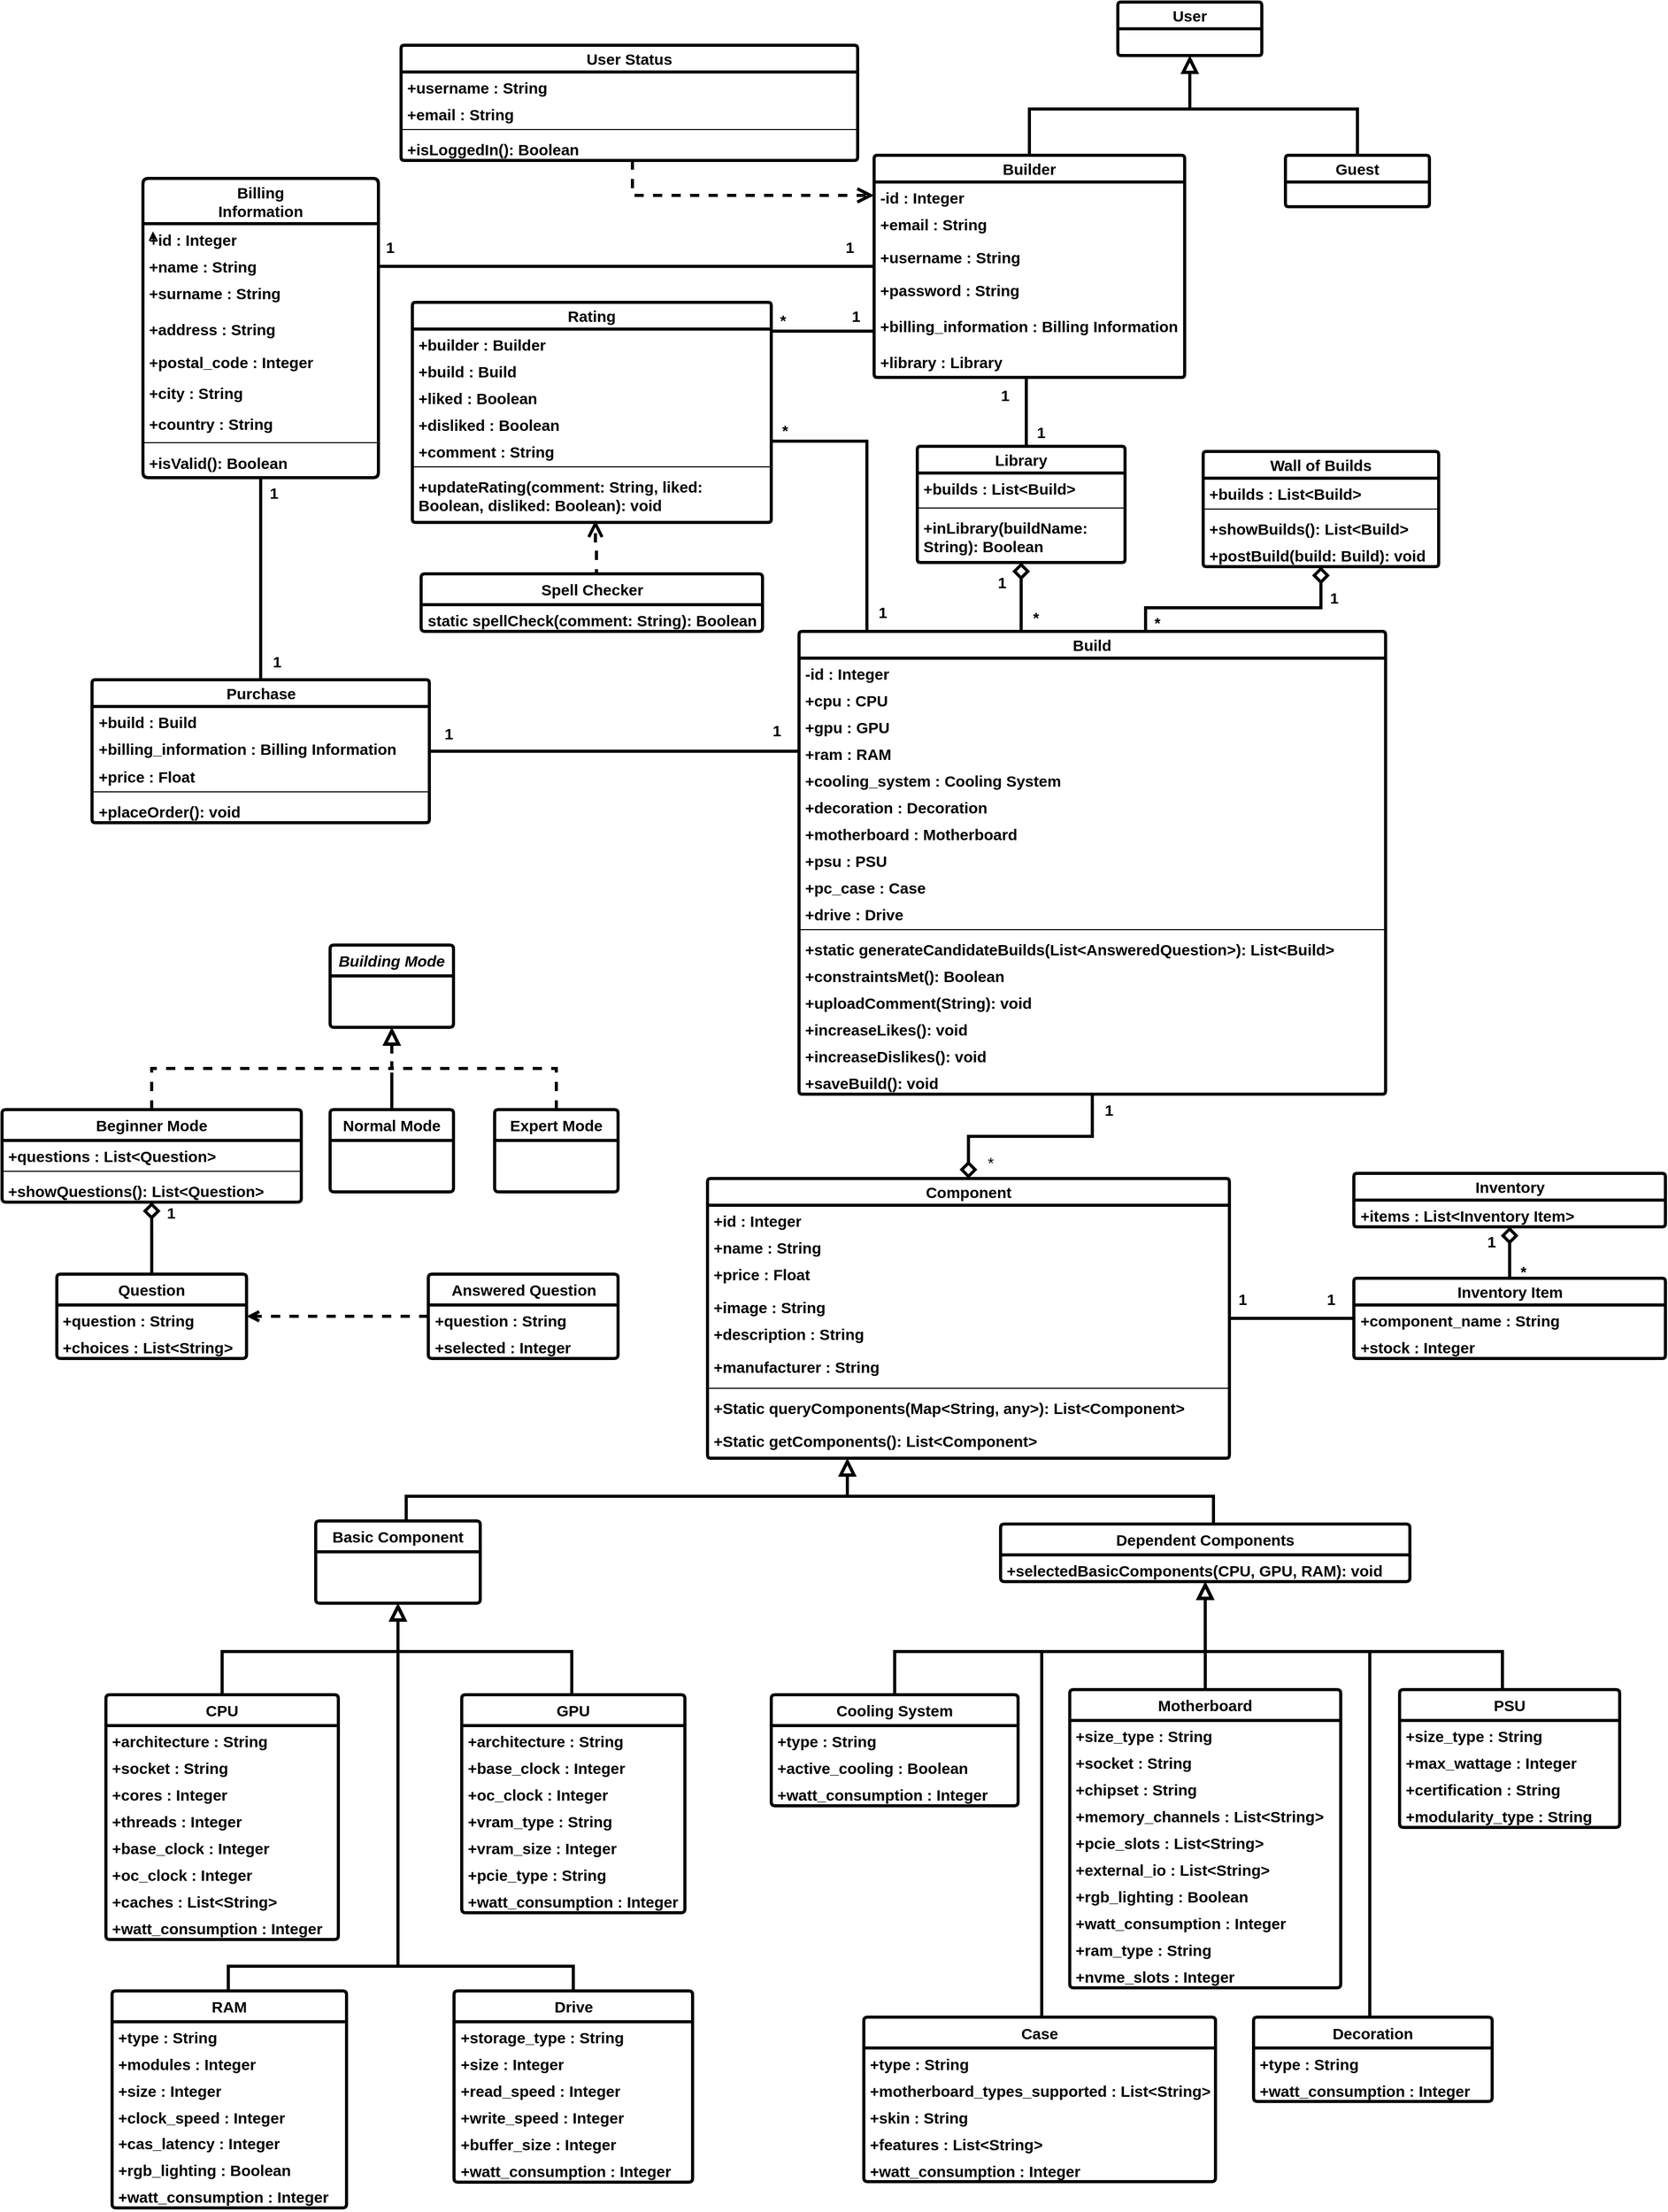 <mxfile version="24.4.8" type="device">
  <diagram id="C5RBs43oDa-KdzZeNtuy" name="Page-1">
    <mxGraphModel dx="3758" dy="1165" grid="0" gridSize="10" guides="1" tooltips="1" connect="1" arrows="1" fold="1" page="1" pageScale="1" pageWidth="1800" pageHeight="2500" background="#ffffff" math="0" shadow="0">
      <root>
        <mxCell id="WIyWlLk6GJQsqaUBKTNV-0" />
        <mxCell id="WIyWlLk6GJQsqaUBKTNV-1" parent="WIyWlLk6GJQsqaUBKTNV-0" />
        <mxCell id="h2Y3JZYVkYN6LVySSPrw-0" style="edgeStyle=orthogonalEdgeStyle;rounded=0;orthogonalLoop=1;jettySize=auto;html=1;exitX=0.5;exitY=0;exitDx=0;exitDy=0;textShadow=0;" parent="WIyWlLk6GJQsqaUBKTNV-1" edge="1">
          <mxGeometry relative="1" as="geometry">
            <mxPoint x="-1535.286" y="272" as="targetPoint" />
            <mxPoint x="-1535" y="282.0" as="sourcePoint" />
          </mxGeometry>
        </mxCell>
        <mxCell id="5QwQG5rDsZmuha2iQWHT-11" style="edgeStyle=orthogonalEdgeStyle;rounded=0;orthogonalLoop=1;jettySize=auto;html=1;endArrow=none;endFill=0;strokeWidth=3;strokeColor=#000000;textShadow=0;" parent="WIyWlLk6GJQsqaUBKTNV-1" source="SudFrf4cLflyzT05pDyT-9" target="5QwQG5rDsZmuha2iQWHT-5" edge="1">
          <mxGeometry relative="1" as="geometry">
            <Array as="points">
              <mxPoint x="-686" y="434" />
              <mxPoint x="-686" y="434" />
            </Array>
          </mxGeometry>
        </mxCell>
        <mxCell id="5QwQG5rDsZmuha2iQWHT-14" style="edgeStyle=orthogonalEdgeStyle;rounded=0;orthogonalLoop=1;jettySize=auto;html=1;strokeWidth=3;endArrow=none;endFill=0;strokeColor=#000000;textShadow=0;" parent="WIyWlLk6GJQsqaUBKTNV-1" source="SudFrf4cLflyzT05pDyT-9" target="SudFrf4cLflyzT05pDyT-24" edge="1">
          <mxGeometry relative="1" as="geometry">
            <Array as="points">
              <mxPoint x="-1148" y="306" />
              <mxPoint x="-1148" y="306" />
            </Array>
          </mxGeometry>
        </mxCell>
        <mxCell id="SudFrf4cLflyzT05pDyT-9" value="Builder" style="swimlane;fontStyle=1;childLayout=stackLayout;horizontal=1;startSize=26;fillColor=none;horizontalStack=0;resizeParent=1;resizeParentMax=0;resizeLast=0;collapsible=1;marginBottom=0;whiteSpace=wrap;html=1;rounded=1;shadow=0;dashed=0;strokeColor=#000000;strokeWidth=3;align=center;verticalAlign=middle;arcSize=4;fontFamily=Helvetica;fontSize=15;fontColor=#000000;labelBorderColor=none;labelBackgroundColor=none;textShadow=0;" parent="WIyWlLk6GJQsqaUBKTNV-1" vertex="1">
          <mxGeometry x="-834" y="198" width="302" height="216" as="geometry">
            <mxRectangle x="-536" y="518" width="73" height="30" as="alternateBounds" />
          </mxGeometry>
        </mxCell>
        <mxCell id="SudFrf4cLflyzT05pDyT-10" value="-id : Integer" style="text;strokeColor=none;fillColor=none;align=left;verticalAlign=top;spacingLeft=4;spacingRight=4;overflow=hidden;rotatable=0;points=[[0,0.5],[1,0.5]];portConstraint=eastwest;whiteSpace=wrap;html=1;fontFamily=Helvetica;fontSize=15;fontColor=#000000;fontStyle=1;labelBorderColor=none;labelBackgroundColor=none;textShadow=0;" parent="SudFrf4cLflyzT05pDyT-9" vertex="1">
          <mxGeometry y="26" width="302" height="26" as="geometry" />
        </mxCell>
        <mxCell id="SudFrf4cLflyzT05pDyT-13" value="+email : String" style="text;strokeColor=none;fillColor=none;align=left;verticalAlign=top;spacingLeft=4;spacingRight=4;overflow=hidden;rotatable=0;points=[[0,0.5],[1,0.5]];portConstraint=eastwest;whiteSpace=wrap;html=1;fontFamily=Helvetica;fontSize=15;fontColor=#000000;fontStyle=1;labelBorderColor=none;labelBackgroundColor=none;textShadow=0;" parent="SudFrf4cLflyzT05pDyT-9" vertex="1">
          <mxGeometry y="52" width="302" height="32" as="geometry" />
        </mxCell>
        <mxCell id="5QwQG5rDsZmuha2iQWHT-2" value="+username : String" style="text;strokeColor=none;fillColor=none;align=left;verticalAlign=top;spacingLeft=4;spacingRight=4;overflow=hidden;rotatable=0;points=[[0,0.5],[1,0.5]];portConstraint=eastwest;whiteSpace=wrap;html=1;fontFamily=Helvetica;fontSize=15;fontColor=#000000;fontStyle=1;labelBorderColor=none;labelBackgroundColor=none;textShadow=0;" parent="SudFrf4cLflyzT05pDyT-9" vertex="1">
          <mxGeometry y="84" width="302" height="32" as="geometry" />
        </mxCell>
        <mxCell id="SudFrf4cLflyzT05pDyT-12" value="+password : String" style="text;strokeColor=none;fillColor=none;align=left;verticalAlign=top;spacingLeft=4;spacingRight=4;overflow=hidden;rotatable=0;points=[[0,0.5],[1,0.5]];portConstraint=eastwest;whiteSpace=wrap;html=1;fontFamily=Helvetica;fontSize=15;fontColor=#000000;fontStyle=1;labelBorderColor=none;labelBackgroundColor=none;textShadow=0;" parent="SudFrf4cLflyzT05pDyT-9" vertex="1">
          <mxGeometry y="116" width="302" height="35" as="geometry" />
        </mxCell>
        <mxCell id="SudFrf4cLflyzT05pDyT-14" value="+billing_information : Billing Information" style="text;strokeColor=none;fillColor=none;align=left;verticalAlign=top;spacingLeft=4;spacingRight=4;overflow=hidden;rotatable=0;points=[[0,0.5],[1,0.5]];portConstraint=eastwest;whiteSpace=wrap;html=1;fontFamily=Helvetica;fontSize=15;fontColor=#000000;fontStyle=1;labelBorderColor=none;labelBackgroundColor=none;textShadow=0;" parent="SudFrf4cLflyzT05pDyT-9" vertex="1">
          <mxGeometry y="151" width="302" height="35" as="geometry" />
        </mxCell>
        <mxCell id="SudFrf4cLflyzT05pDyT-15" value="+library : Library" style="text;strokeColor=none;fillColor=none;align=left;verticalAlign=top;spacingLeft=4;spacingRight=4;overflow=hidden;rotatable=0;points=[[0,0.5],[1,0.5]];portConstraint=eastwest;whiteSpace=wrap;html=1;fontFamily=Helvetica;fontSize=15;fontColor=#000000;fontStyle=1;labelBorderColor=none;labelBackgroundColor=none;textShadow=0;" parent="SudFrf4cLflyzT05pDyT-9" vertex="1">
          <mxGeometry y="186" width="302" height="30" as="geometry" />
        </mxCell>
        <mxCell id="SudFrf4cLflyzT05pDyT-16" value="User" style="swimlane;fontStyle=1;childLayout=stackLayout;horizontal=1;startSize=26;fillColor=none;horizontalStack=0;resizeParent=1;resizeParentMax=0;resizeLast=0;collapsible=1;marginBottom=0;whiteSpace=wrap;html=1;rounded=1;shadow=0;dashed=0;strokeColor=#000000;strokeWidth=3;align=center;verticalAlign=middle;arcSize=4;fontFamily=Helvetica;fontSize=15;fontColor=#000000;labelBorderColor=none;labelBackgroundColor=none;textShadow=0;" parent="WIyWlLk6GJQsqaUBKTNV-1" vertex="1">
          <mxGeometry x="-597" y="49" width="140" height="52" as="geometry" />
        </mxCell>
        <mxCell id="SudFrf4cLflyzT05pDyT-20" value="" style="endArrow=block;endSize=10;endFill=0;shadow=0;strokeWidth=3;rounded=0;curved=0;edgeStyle=elbowEdgeStyle;elbow=vertical;textShadow=0;labelBorderColor=none;strokeColor=#000000;fontColor=#000000;labelBackgroundColor=none;fontSize=15;fontStyle=1;exitX=0.5;exitY=0;exitDx=0;exitDy=0;entryX=0.5;entryY=1;entryDx=0;entryDy=0;" parent="WIyWlLk6GJQsqaUBKTNV-1" source="SudFrf4cLflyzT05pDyT-9" target="SudFrf4cLflyzT05pDyT-16" edge="1">
          <mxGeometry width="160" relative="1" as="geometry">
            <mxPoint x="-559" y="157" as="sourcePoint" />
            <mxPoint x="-639" y="77" as="targetPoint" />
            <Array as="points">
              <mxPoint x="-603" y="153" />
            </Array>
          </mxGeometry>
        </mxCell>
        <mxCell id="SudFrf4cLflyzT05pDyT-21" value="Guest" style="swimlane;fontStyle=1;childLayout=stackLayout;horizontal=1;startSize=26;fillColor=none;horizontalStack=0;resizeParent=1;resizeParentMax=0;resizeLast=0;collapsible=1;marginBottom=0;whiteSpace=wrap;html=1;rounded=1;shadow=0;dashed=0;strokeColor=#000000;strokeWidth=3;align=center;verticalAlign=middle;arcSize=4;fontFamily=Helvetica;fontSize=15;fontColor=#000000;labelBorderColor=none;labelBackgroundColor=none;textShadow=0;" parent="WIyWlLk6GJQsqaUBKTNV-1" vertex="1">
          <mxGeometry x="-434" y="198" width="140" height="50" as="geometry" />
        </mxCell>
        <mxCell id="SudFrf4cLflyzT05pDyT-23" value="" style="endArrow=block;endSize=10;endFill=0;shadow=0;strokeWidth=3;rounded=0;curved=0;edgeStyle=elbowEdgeStyle;elbow=vertical;textShadow=0;labelBorderColor=none;strokeColor=#000000;fontColor=#000000;labelBackgroundColor=none;fontSize=15;fontStyle=1;exitX=0.5;exitY=0;exitDx=0;exitDy=0;entryX=0.5;entryY=1;entryDx=0;entryDy=0;" parent="WIyWlLk6GJQsqaUBKTNV-1" source="SudFrf4cLflyzT05pDyT-21" target="SudFrf4cLflyzT05pDyT-16" edge="1">
          <mxGeometry width="160" relative="1" as="geometry">
            <mxPoint x="-520" y="135" as="sourcePoint" />
            <mxPoint x="-706" y="24" as="targetPoint" />
            <Array as="points">
              <mxPoint x="-434" y="153" />
            </Array>
          </mxGeometry>
        </mxCell>
        <mxCell id="5QwQG5rDsZmuha2iQWHT-21" style="edgeStyle=orthogonalEdgeStyle;rounded=0;orthogonalLoop=1;jettySize=auto;html=1;strokeWidth=3;strokeColor=#000000;endArrow=none;endFill=0;endSize=6;textShadow=0;" parent="WIyWlLk6GJQsqaUBKTNV-1" source="SudFrf4cLflyzT05pDyT-24" target="SudFrf4cLflyzT05pDyT-97" edge="1">
          <mxGeometry relative="1" as="geometry" />
        </mxCell>
        <mxCell id="SudFrf4cLflyzT05pDyT-24" value="Billing&lt;div&gt;Information&lt;/div&gt;" style="swimlane;fontStyle=1;childLayout=stackLayout;horizontal=1;startSize=44;fillColor=none;horizontalStack=0;resizeParent=1;resizeParentMax=0;resizeLast=0;collapsible=1;marginBottom=0;whiteSpace=wrap;html=1;rounded=1;shadow=0;dashed=0;strokeColor=#000000;strokeWidth=3;align=center;verticalAlign=middle;arcSize=4;fontFamily=Helvetica;fontSize=15;fontColor=#000000;labelBorderColor=none;labelBackgroundColor=none;textShadow=0;" parent="WIyWlLk6GJQsqaUBKTNV-1" vertex="1">
          <mxGeometry x="-1545" y="220.5" width="229" height="291" as="geometry">
            <mxRectangle x="-536" y="518" width="73" height="30" as="alternateBounds" />
          </mxGeometry>
        </mxCell>
        <mxCell id="KfmZiENBN5u5x_a287lG-39" value="+id : Integer" style="text;strokeColor=none;fillColor=none;align=left;verticalAlign=top;spacingLeft=4;spacingRight=4;overflow=hidden;rotatable=0;points=[[0,0.5],[1,0.5]];portConstraint=eastwest;whiteSpace=wrap;html=1;fontFamily=Helvetica;fontSize=15;fontColor=#000000;fontStyle=1;labelBorderColor=none;labelBackgroundColor=none;textShadow=0;" parent="SudFrf4cLflyzT05pDyT-24" vertex="1">
          <mxGeometry y="44" width="229" height="26" as="geometry" />
        </mxCell>
        <mxCell id="SudFrf4cLflyzT05pDyT-26" value="+name : String" style="text;strokeColor=none;fillColor=none;align=left;verticalAlign=top;spacingLeft=4;spacingRight=4;overflow=hidden;rotatable=0;points=[[0,0.5],[1,0.5]];portConstraint=eastwest;whiteSpace=wrap;html=1;fontFamily=Helvetica;fontSize=15;fontColor=#000000;fontStyle=1;labelBorderColor=none;labelBackgroundColor=none;textShadow=0;" parent="SudFrf4cLflyzT05pDyT-24" vertex="1">
          <mxGeometry y="70" width="229" height="26" as="geometry" />
        </mxCell>
        <mxCell id="SudFrf4cLflyzT05pDyT-27" value="+surname : String" style="text;strokeColor=none;fillColor=none;align=left;verticalAlign=top;spacingLeft=4;spacingRight=4;overflow=hidden;rotatable=0;points=[[0,0.5],[1,0.5]];portConstraint=eastwest;whiteSpace=wrap;html=1;fontFamily=Helvetica;fontSize=15;fontColor=#000000;fontStyle=1;labelBorderColor=none;labelBackgroundColor=none;textShadow=0;" parent="SudFrf4cLflyzT05pDyT-24" vertex="1">
          <mxGeometry y="96" width="229" height="35" as="geometry" />
        </mxCell>
        <mxCell id="SudFrf4cLflyzT05pDyT-28" value="+address : String" style="text;strokeColor=none;fillColor=none;align=left;verticalAlign=top;spacingLeft=4;spacingRight=4;overflow=hidden;rotatable=0;points=[[0,0.5],[1,0.5]];portConstraint=eastwest;whiteSpace=wrap;html=1;fontFamily=Helvetica;fontSize=15;fontColor=#000000;fontStyle=1;labelBorderColor=none;labelBackgroundColor=none;textShadow=0;" parent="SudFrf4cLflyzT05pDyT-24" vertex="1">
          <mxGeometry y="131" width="229" height="32" as="geometry" />
        </mxCell>
        <mxCell id="SudFrf4cLflyzT05pDyT-29" value="+postal_code : Integer" style="text;strokeColor=none;fillColor=none;align=left;verticalAlign=top;spacingLeft=4;spacingRight=4;overflow=hidden;rotatable=0;points=[[0,0.5],[1,0.5]];portConstraint=eastwest;whiteSpace=wrap;html=1;fontFamily=Helvetica;fontSize=15;fontColor=#000000;fontStyle=1;labelBorderColor=none;labelBackgroundColor=none;textShadow=0;" parent="SudFrf4cLflyzT05pDyT-24" vertex="1">
          <mxGeometry y="163" width="229" height="30" as="geometry" />
        </mxCell>
        <mxCell id="SudFrf4cLflyzT05pDyT-30" value="+city : String" style="text;strokeColor=none;fillColor=none;align=left;verticalAlign=top;spacingLeft=4;spacingRight=4;overflow=hidden;rotatable=0;points=[[0,0.5],[1,0.5]];portConstraint=eastwest;whiteSpace=wrap;html=1;fontFamily=Helvetica;fontSize=15;fontColor=#000000;fontStyle=1;labelBorderColor=none;labelBackgroundColor=none;textShadow=0;" parent="SudFrf4cLflyzT05pDyT-24" vertex="1">
          <mxGeometry y="193" width="229" height="30" as="geometry" />
        </mxCell>
        <mxCell id="Mn4rACtxwUHcPZqOqvtR-30" value="+country : String" style="text;strokeColor=none;fillColor=none;align=left;verticalAlign=top;spacingLeft=4;spacingRight=4;overflow=hidden;rotatable=0;points=[[0,0.5],[1,0.5]];portConstraint=eastwest;whiteSpace=wrap;html=1;fontFamily=Helvetica;fontSize=15;fontColor=#000000;fontStyle=1;labelBorderColor=none;labelBackgroundColor=none;textShadow=0;" parent="SudFrf4cLflyzT05pDyT-24" vertex="1">
          <mxGeometry y="223" width="229" height="30" as="geometry" />
        </mxCell>
        <mxCell id="Mn4rACtxwUHcPZqOqvtR-31" value="" style="line;strokeWidth=1;fillColor=none;align=left;verticalAlign=middle;spacingTop=-1;spacingLeft=3;spacingRight=3;rotatable=0;labelPosition=right;points=[];portConstraint=eastwest;strokeColor=inherit;" parent="SudFrf4cLflyzT05pDyT-24" vertex="1">
          <mxGeometry y="253" width="229" height="8" as="geometry" />
        </mxCell>
        <mxCell id="SudFrf4cLflyzT05pDyT-31" value="+isValid(): Boolean" style="text;strokeColor=none;fillColor=none;align=left;verticalAlign=top;spacingLeft=4;spacingRight=4;overflow=hidden;rotatable=0;points=[[0,0.5],[1,0.5]];portConstraint=eastwest;whiteSpace=wrap;html=1;fontFamily=Helvetica;fontSize=15;fontColor=#000000;fontStyle=1;labelBorderColor=none;labelBackgroundColor=none;textShadow=0;" parent="SudFrf4cLflyzT05pDyT-24" vertex="1">
          <mxGeometry y="261" width="229" height="30" as="geometry" />
        </mxCell>
        <mxCell id="SudFrf4cLflyzT05pDyT-32" value="&lt;i style=&quot;font-size: 15px;&quot;&gt;Building Mode&lt;/i&gt;" style="swimlane;fontStyle=1;childLayout=stackLayout;horizontal=1;startSize=30;horizontalStack=0;resizeParent=1;resizeParentMax=0;resizeLast=0;collapsible=1;marginBottom=0;whiteSpace=wrap;html=1;textShadow=0;labelBorderColor=none;strokeColor=#000000;fontColor=#000000;labelBackgroundColor=none;fillColor=none;fontSize=15;strokeWidth=3;rounded=1;shadow=0;dashed=0;align=center;verticalAlign=middle;arcSize=4;fontFamily=Helvetica;" parent="WIyWlLk6GJQsqaUBKTNV-1" vertex="1">
          <mxGeometry x="-1363" y="966" width="120" height="80" as="geometry" />
        </mxCell>
        <mxCell id="SudFrf4cLflyzT05pDyT-34" value="Beginner Mode" style="swimlane;fontStyle=1;childLayout=stackLayout;horizontal=1;startSize=30;horizontalStack=0;resizeParent=1;resizeParentMax=0;resizeLast=0;collapsible=1;marginBottom=0;whiteSpace=wrap;html=1;textShadow=0;labelBorderColor=none;strokeColor=#000000;fontColor=#000000;labelBackgroundColor=none;fillColor=none;fontSize=15;strokeWidth=3;rounded=1;shadow=0;dashed=0;align=center;verticalAlign=middle;arcSize=4;fontFamily=Helvetica;" parent="WIyWlLk6GJQsqaUBKTNV-1" vertex="1">
          <mxGeometry x="-1682" y="1126" width="291" height="90" as="geometry" />
        </mxCell>
        <mxCell id="Mn4rACtxwUHcPZqOqvtR-42" value="+questions : List&amp;lt;Question&amp;gt;" style="text;strokeColor=none;fillColor=none;align=left;verticalAlign=top;spacingLeft=4;spacingRight=4;overflow=hidden;rotatable=0;points=[[0,0.5],[1,0.5]];portConstraint=eastwest;whiteSpace=wrap;html=1;fontFamily=Helvetica;fontSize=15;fontColor=#000000;fontStyle=1;labelBorderColor=none;labelBackgroundColor=none;textShadow=0;" parent="SudFrf4cLflyzT05pDyT-34" vertex="1">
          <mxGeometry y="30" width="291" height="26" as="geometry" />
        </mxCell>
        <mxCell id="Led1aFKPRRhpDLwWSwgY-0" value="" style="line;strokeWidth=1;fillColor=none;align=left;verticalAlign=middle;spacingTop=-1;spacingLeft=3;spacingRight=3;rotatable=0;labelPosition=right;points=[];portConstraint=eastwest;strokeColor=inherit;" parent="SudFrf4cLflyzT05pDyT-34" vertex="1">
          <mxGeometry y="56" width="291" height="8" as="geometry" />
        </mxCell>
        <mxCell id="oO6vd9l6yAj-1YgE8Lrl-6" value="+showQuestions(): List&amp;lt;Question&amp;gt;" style="text;strokeColor=none;fillColor=none;align=left;verticalAlign=top;spacingLeft=4;spacingRight=4;overflow=hidden;rotatable=0;points=[[0,0.5],[1,0.5]];portConstraint=eastwest;whiteSpace=wrap;html=1;fontFamily=Helvetica;fontSize=15;fontColor=#000000;fontStyle=1;labelBorderColor=none;labelBackgroundColor=none;textShadow=0;" parent="SudFrf4cLflyzT05pDyT-34" vertex="1">
          <mxGeometry y="64" width="291" height="26" as="geometry" />
        </mxCell>
        <mxCell id="SudFrf4cLflyzT05pDyT-36" value="Normal Mode" style="swimlane;fontStyle=1;childLayout=stackLayout;horizontal=1;startSize=30;horizontalStack=0;resizeParent=1;resizeParentMax=0;resizeLast=0;collapsible=1;marginBottom=0;whiteSpace=wrap;html=1;textShadow=0;labelBorderColor=none;strokeColor=#000000;fontColor=#000000;labelBackgroundColor=none;fillColor=none;fontSize=15;strokeWidth=3;rounded=1;shadow=0;dashed=0;align=center;verticalAlign=middle;arcSize=4;fontFamily=Helvetica;" parent="WIyWlLk6GJQsqaUBKTNV-1" vertex="1">
          <mxGeometry x="-1363" y="1126" width="120" height="80" as="geometry" />
        </mxCell>
        <mxCell id="SudFrf4cLflyzT05pDyT-38" value="Expert Mode" style="swimlane;fontStyle=1;childLayout=stackLayout;horizontal=1;startSize=30;horizontalStack=0;resizeParent=1;resizeParentMax=0;resizeLast=0;collapsible=1;marginBottom=0;whiteSpace=wrap;html=1;textShadow=0;labelBorderColor=none;strokeColor=#000000;fontColor=#000000;labelBackgroundColor=none;fillColor=none;fontSize=15;strokeWidth=3;rounded=1;shadow=0;dashed=0;align=center;verticalAlign=middle;arcSize=4;fontFamily=Helvetica;" parent="WIyWlLk6GJQsqaUBKTNV-1" vertex="1">
          <mxGeometry x="-1203" y="1126" width="120" height="80" as="geometry" />
        </mxCell>
        <mxCell id="SudFrf4cLflyzT05pDyT-40" style="edgeStyle=orthogonalEdgeStyle;rounded=0;orthogonalLoop=1;jettySize=auto;html=1;entryX=0.5;entryY=1;entryDx=0;entryDy=0;dashed=1;endArrow=block;endFill=0;endSize=10;textShadow=0;labelBorderColor=none;strokeColor=#000000;fontColor=#000000;labelBackgroundColor=none;strokeWidth=3;fontSize=15;fontStyle=1;exitX=0.5;exitY=0;exitDx=0;exitDy=0;" parent="WIyWlLk6GJQsqaUBKTNV-1" source="SudFrf4cLflyzT05pDyT-38" edge="1">
          <mxGeometry relative="1" as="geometry">
            <Array as="points">
              <mxPoint x="-1143" y="1126" />
              <mxPoint x="-1143" y="1086" />
              <mxPoint x="-1303" y="1086" />
            </Array>
            <mxPoint x="-1143" y="1126" as="sourcePoint" />
            <mxPoint x="-1303" y="1046" as="targetPoint" />
          </mxGeometry>
        </mxCell>
        <mxCell id="SudFrf4cLflyzT05pDyT-42" style="edgeStyle=orthogonalEdgeStyle;rounded=0;orthogonalLoop=1;jettySize=auto;html=1;entryX=0.5;entryY=1;entryDx=0;entryDy=0;dashed=1;dashPattern=12 12;endArrow=block;endFill=0;endSize=10;textShadow=0;labelBorderColor=none;strokeColor=#000000;fontColor=#000000;labelBackgroundColor=none;strokeWidth=3;fontSize=15;fontStyle=1" parent="WIyWlLk6GJQsqaUBKTNV-1" edge="1">
          <mxGeometry relative="1" as="geometry">
            <mxPoint x="-1303" y="1126" as="sourcePoint" />
            <mxPoint x="-1303" y="1046" as="targetPoint" />
          </mxGeometry>
        </mxCell>
        <mxCell id="SudFrf4cLflyzT05pDyT-43" style="edgeStyle=orthogonalEdgeStyle;rounded=0;orthogonalLoop=1;jettySize=auto;html=1;entryX=0.5;entryY=1;entryDx=0;entryDy=0;dashed=1;endArrow=block;endFill=0;endSize=10;textShadow=0;labelBorderColor=none;strokeColor=#000000;fontColor=#000000;labelBackgroundColor=none;strokeWidth=3;fontSize=15;fontStyle=1;exitX=0.5;exitY=0;exitDx=0;exitDy=0;" parent="WIyWlLk6GJQsqaUBKTNV-1" source="SudFrf4cLflyzT05pDyT-34" edge="1">
          <mxGeometry relative="1" as="geometry">
            <Array as="points">
              <mxPoint x="-1536" y="1086" />
              <mxPoint x="-1303" y="1086" />
            </Array>
            <mxPoint x="-1463" y="1126" as="sourcePoint" />
            <mxPoint x="-1303" y="1046" as="targetPoint" />
          </mxGeometry>
        </mxCell>
        <mxCell id="SudFrf4cLflyzT05pDyT-51" value="Build" style="swimlane;fontStyle=1;childLayout=stackLayout;horizontal=1;startSize=26;fillColor=none;horizontalStack=0;resizeParent=1;resizeParentMax=0;resizeLast=0;collapsible=1;marginBottom=0;whiteSpace=wrap;html=1;rounded=1;shadow=0;dashed=0;strokeColor=#000000;strokeWidth=3;align=center;verticalAlign=middle;arcSize=4;fontFamily=Helvetica;fontSize=15;fontColor=#000000;labelBorderColor=none;labelBackgroundColor=none;textShadow=0;" parent="WIyWlLk6GJQsqaUBKTNV-1" vertex="1">
          <mxGeometry x="-907" y="661" width="570.38" height="450" as="geometry">
            <mxRectangle x="-536" y="518" width="73" height="30" as="alternateBounds" />
          </mxGeometry>
        </mxCell>
        <mxCell id="5QwQG5rDsZmuha2iQWHT-0" value="-id : Integer" style="text;strokeColor=none;fillColor=none;align=left;verticalAlign=top;spacingLeft=4;spacingRight=4;overflow=hidden;rotatable=0;points=[[0,0.5],[1,0.5]];portConstraint=eastwest;whiteSpace=wrap;html=1;fontFamily=Helvetica;fontSize=15;fontColor=#000000;fontStyle=1;labelBorderColor=none;labelBackgroundColor=none;textShadow=0;" parent="SudFrf4cLflyzT05pDyT-51" vertex="1">
          <mxGeometry y="26" width="570.38" height="26" as="geometry" />
        </mxCell>
        <mxCell id="KfmZiENBN5u5x_a287lG-17" value="+cpu : CPU" style="text;strokeColor=none;fillColor=none;align=left;verticalAlign=top;spacingLeft=4;spacingRight=4;overflow=hidden;rotatable=0;points=[[0,0.5],[1,0.5]];portConstraint=eastwest;whiteSpace=wrap;html=1;fontFamily=Helvetica;fontSize=15;fontColor=#000000;fontStyle=1;labelBorderColor=none;labelBackgroundColor=none;textShadow=0;" parent="SudFrf4cLflyzT05pDyT-51" vertex="1">
          <mxGeometry y="52" width="570.38" height="26" as="geometry" />
        </mxCell>
        <mxCell id="KfmZiENBN5u5x_a287lG-18" value="+gpu : GPU" style="text;strokeColor=none;fillColor=none;align=left;verticalAlign=top;spacingLeft=4;spacingRight=4;overflow=hidden;rotatable=0;points=[[0,0.5],[1,0.5]];portConstraint=eastwest;whiteSpace=wrap;html=1;fontFamily=Helvetica;fontSize=15;fontColor=#000000;fontStyle=1;labelBorderColor=none;labelBackgroundColor=none;textShadow=0;" parent="SudFrf4cLflyzT05pDyT-51" vertex="1">
          <mxGeometry y="78" width="570.38" height="26" as="geometry" />
        </mxCell>
        <mxCell id="KfmZiENBN5u5x_a287lG-19" value="+ram : RAM" style="text;strokeColor=none;fillColor=none;align=left;verticalAlign=top;spacingLeft=4;spacingRight=4;overflow=hidden;rotatable=0;points=[[0,0.5],[1,0.5]];portConstraint=eastwest;whiteSpace=wrap;html=1;fontFamily=Helvetica;fontSize=15;fontColor=#000000;fontStyle=1;labelBorderColor=none;labelBackgroundColor=none;textShadow=0;" parent="SudFrf4cLflyzT05pDyT-51" vertex="1">
          <mxGeometry y="104" width="570.38" height="26" as="geometry" />
        </mxCell>
        <mxCell id="KfmZiENBN5u5x_a287lG-20" value="+cooling_system : Cooling System" style="text;strokeColor=none;fillColor=none;align=left;verticalAlign=top;spacingLeft=4;spacingRight=4;overflow=hidden;rotatable=0;points=[[0,0.5],[1,0.5]];portConstraint=eastwest;whiteSpace=wrap;html=1;fontFamily=Helvetica;fontSize=15;fontColor=#000000;fontStyle=1;labelBorderColor=none;labelBackgroundColor=none;textShadow=0;" parent="SudFrf4cLflyzT05pDyT-51" vertex="1">
          <mxGeometry y="130" width="570.38" height="26" as="geometry" />
        </mxCell>
        <mxCell id="KfmZiENBN5u5x_a287lG-21" value="+decoration : Decoration" style="text;strokeColor=none;fillColor=none;align=left;verticalAlign=top;spacingLeft=4;spacingRight=4;overflow=hidden;rotatable=0;points=[[0,0.5],[1,0.5]];portConstraint=eastwest;whiteSpace=wrap;html=1;fontFamily=Helvetica;fontSize=15;fontColor=#000000;fontStyle=1;labelBorderColor=none;labelBackgroundColor=none;textShadow=0;" parent="SudFrf4cLflyzT05pDyT-51" vertex="1">
          <mxGeometry y="156" width="570.38" height="26" as="geometry" />
        </mxCell>
        <mxCell id="KfmZiENBN5u5x_a287lG-22" value="+motherboard : Motherboard" style="text;strokeColor=none;fillColor=none;align=left;verticalAlign=top;spacingLeft=4;spacingRight=4;overflow=hidden;rotatable=0;points=[[0,0.5],[1,0.5]];portConstraint=eastwest;whiteSpace=wrap;html=1;fontFamily=Helvetica;fontSize=15;fontColor=#000000;fontStyle=1;labelBorderColor=none;labelBackgroundColor=none;textShadow=0;" parent="SudFrf4cLflyzT05pDyT-51" vertex="1">
          <mxGeometry y="182" width="570.38" height="26" as="geometry" />
        </mxCell>
        <mxCell id="KfmZiENBN5u5x_a287lG-23" value="+psu : PSU" style="text;strokeColor=none;fillColor=none;align=left;verticalAlign=top;spacingLeft=4;spacingRight=4;overflow=hidden;rotatable=0;points=[[0,0.5],[1,0.5]];portConstraint=eastwest;whiteSpace=wrap;html=1;fontFamily=Helvetica;fontSize=15;fontColor=#000000;fontStyle=1;labelBorderColor=none;labelBackgroundColor=none;textShadow=0;" parent="SudFrf4cLflyzT05pDyT-51" vertex="1">
          <mxGeometry y="208" width="570.38" height="26" as="geometry" />
        </mxCell>
        <mxCell id="KfmZiENBN5u5x_a287lG-24" value="+pc_case : Case" style="text;strokeColor=none;fillColor=none;align=left;verticalAlign=top;spacingLeft=4;spacingRight=4;overflow=hidden;rotatable=0;points=[[0,0.5],[1,0.5]];portConstraint=eastwest;whiteSpace=wrap;html=1;fontFamily=Helvetica;fontSize=15;fontColor=#000000;fontStyle=1;labelBorderColor=none;labelBackgroundColor=none;textShadow=0;" parent="SudFrf4cLflyzT05pDyT-51" vertex="1">
          <mxGeometry y="234" width="570.38" height="26" as="geometry" />
        </mxCell>
        <mxCell id="Mn4rACtxwUHcPZqOqvtR-13" value="+drive : Drive" style="text;strokeColor=none;fillColor=none;align=left;verticalAlign=top;spacingLeft=4;spacingRight=4;overflow=hidden;rotatable=0;points=[[0,0.5],[1,0.5]];portConstraint=eastwest;whiteSpace=wrap;html=1;fontFamily=Helvetica;fontSize=15;fontColor=#000000;fontStyle=1;labelBorderColor=none;labelBackgroundColor=none;textShadow=0;" parent="SudFrf4cLflyzT05pDyT-51" vertex="1">
          <mxGeometry y="260" width="570.38" height="26" as="geometry" />
        </mxCell>
        <mxCell id="Mn4rACtxwUHcPZqOqvtR-14" value="" style="line;strokeWidth=1;fillColor=none;align=left;verticalAlign=middle;spacingTop=-1;spacingLeft=3;spacingRight=3;rotatable=0;labelPosition=right;points=[];portConstraint=eastwest;strokeColor=inherit;" parent="SudFrf4cLflyzT05pDyT-51" vertex="1">
          <mxGeometry y="286" width="570.38" height="8" as="geometry" />
        </mxCell>
        <mxCell id="Mn4rACtxwUHcPZqOqvtR-15" value="+static generateCandidateBuilds(List&amp;lt;AnsweredQuestion&amp;gt;): List&amp;lt;Build&amp;gt;" style="text;strokeColor=none;fillColor=none;align=left;verticalAlign=top;spacingLeft=4;spacingRight=4;overflow=hidden;rotatable=0;points=[[0,0.5],[1,0.5]];portConstraint=eastwest;whiteSpace=wrap;html=1;fontFamily=Helvetica;fontSize=15;fontColor=#000000;fontStyle=1;labelBorderColor=none;labelBackgroundColor=none;textShadow=0;" parent="SudFrf4cLflyzT05pDyT-51" vertex="1">
          <mxGeometry y="294" width="570.38" height="26" as="geometry" />
        </mxCell>
        <mxCell id="Mn4rACtxwUHcPZqOqvtR-16" value="+constraintsMet(): Boolean" style="text;strokeColor=none;fillColor=none;align=left;verticalAlign=top;spacingLeft=4;spacingRight=4;overflow=hidden;rotatable=0;points=[[0,0.5],[1,0.5]];portConstraint=eastwest;whiteSpace=wrap;html=1;fontFamily=Helvetica;fontSize=15;fontColor=#000000;fontStyle=1;labelBorderColor=none;labelBackgroundColor=none;textShadow=0;" parent="SudFrf4cLflyzT05pDyT-51" vertex="1">
          <mxGeometry y="320" width="570.38" height="26" as="geometry" />
        </mxCell>
        <mxCell id="Mn4rACtxwUHcPZqOqvtR-17" value="+uploadComment(String): void" style="text;strokeColor=none;fillColor=none;align=left;verticalAlign=top;spacingLeft=4;spacingRight=4;overflow=hidden;rotatable=0;points=[[0,0.5],[1,0.5]];portConstraint=eastwest;whiteSpace=wrap;html=1;fontFamily=Helvetica;fontSize=15;fontColor=#000000;fontStyle=1;labelBorderColor=none;labelBackgroundColor=none;textShadow=0;" parent="SudFrf4cLflyzT05pDyT-51" vertex="1">
          <mxGeometry y="346" width="570.38" height="26" as="geometry" />
        </mxCell>
        <mxCell id="Mn4rACtxwUHcPZqOqvtR-18" value="+increaseLikes(): void" style="text;strokeColor=none;fillColor=none;align=left;verticalAlign=top;spacingLeft=4;spacingRight=4;overflow=hidden;rotatable=0;points=[[0,0.5],[1,0.5]];portConstraint=eastwest;whiteSpace=wrap;html=1;fontFamily=Helvetica;fontSize=15;fontColor=#000000;fontStyle=1;labelBorderColor=none;labelBackgroundColor=none;textShadow=0;" parent="SudFrf4cLflyzT05pDyT-51" vertex="1">
          <mxGeometry y="372" width="570.38" height="26" as="geometry" />
        </mxCell>
        <mxCell id="Mn4rACtxwUHcPZqOqvtR-19" value="+increaseDislikes(): void" style="text;strokeColor=none;fillColor=none;align=left;verticalAlign=top;spacingLeft=4;spacingRight=4;overflow=hidden;rotatable=0;points=[[0,0.5],[1,0.5]];portConstraint=eastwest;whiteSpace=wrap;html=1;fontFamily=Helvetica;fontSize=15;fontColor=#000000;fontStyle=1;labelBorderColor=none;labelBackgroundColor=none;textShadow=0;" parent="SudFrf4cLflyzT05pDyT-51" vertex="1">
          <mxGeometry y="398" width="570.38" height="26" as="geometry" />
        </mxCell>
        <mxCell id="SudFrf4cLflyzT05pDyT-52" value="+saveBuild(): void" style="text;strokeColor=none;fillColor=none;align=left;verticalAlign=top;spacingLeft=4;spacingRight=4;overflow=hidden;rotatable=0;points=[[0,0.5],[1,0.5]];portConstraint=eastwest;whiteSpace=wrap;html=1;fontFamily=Helvetica;fontSize=15;fontColor=#000000;fontStyle=1;labelBorderColor=none;labelBackgroundColor=none;textShadow=0;" parent="SudFrf4cLflyzT05pDyT-51" vertex="1">
          <mxGeometry y="424" width="570.38" height="26" as="geometry" />
        </mxCell>
        <mxCell id="5QwQG5rDsZmuha2iQWHT-34" style="edgeStyle=orthogonalEdgeStyle;rounded=0;orthogonalLoop=1;jettySize=auto;html=1;strokeWidth=3;strokeColor=#000000;endArrow=diamond;endFill=0;endSize=10;textShadow=0;exitX=0.5;exitY=1;exitDx=0;exitDy=0;" parent="WIyWlLk6GJQsqaUBKTNV-1" source="SudFrf4cLflyzT05pDyT-51" target="SudFrf4cLflyzT05pDyT-67" edge="1">
          <mxGeometry relative="1" as="geometry">
            <mxPoint x="-688.5" y="1013.5" as="targetPoint" />
            <Array as="points" />
            <mxPoint x="-570.25" y="1125" as="sourcePoint" />
          </mxGeometry>
        </mxCell>
        <mxCell id="SudFrf4cLflyzT05pDyT-67" value="Component" style="swimlane;fontStyle=1;childLayout=stackLayout;horizontal=1;startSize=26;fillColor=none;horizontalStack=0;resizeParent=1;resizeParentMax=0;resizeLast=0;collapsible=1;marginBottom=0;whiteSpace=wrap;html=1;rounded=1;shadow=0;dashed=0;strokeColor=#000000;strokeWidth=3;align=center;verticalAlign=middle;arcSize=4;fontFamily=Helvetica;fontSize=15;fontColor=#000000;labelBorderColor=none;labelBackgroundColor=none;textShadow=0;" parent="WIyWlLk6GJQsqaUBKTNV-1" vertex="1">
          <mxGeometry x="-996" y="1193" width="507.5" height="272" as="geometry">
            <mxRectangle x="-536" y="518" width="73" height="30" as="alternateBounds" />
          </mxGeometry>
        </mxCell>
        <mxCell id="SudFrf4cLflyzT05pDyT-68" value="+id : Integer" style="text;strokeColor=none;fillColor=none;align=left;verticalAlign=top;spacingLeft=4;spacingRight=4;overflow=hidden;rotatable=0;points=[[0,0.5],[1,0.5]];portConstraint=eastwest;whiteSpace=wrap;html=1;fontFamily=Helvetica;fontSize=15;fontColor=#000000;fontStyle=1;labelBorderColor=none;labelBackgroundColor=none;textShadow=0;" parent="SudFrf4cLflyzT05pDyT-67" vertex="1">
          <mxGeometry y="26" width="507.5" height="26" as="geometry" />
        </mxCell>
        <mxCell id="93_m1jLfWyNL42i5EXpA-67" value="+name : String" style="text;strokeColor=none;fillColor=none;align=left;verticalAlign=top;spacingLeft=4;spacingRight=4;overflow=hidden;rotatable=0;points=[[0,0.5],[1,0.5]];portConstraint=eastwest;whiteSpace=wrap;html=1;fontFamily=Helvetica;fontSize=15;fontColor=#000000;fontStyle=1;labelBorderColor=none;labelBackgroundColor=none;textShadow=0;" parent="SudFrf4cLflyzT05pDyT-67" vertex="1">
          <mxGeometry y="52" width="507.5" height="26" as="geometry" />
        </mxCell>
        <mxCell id="93_m1jLfWyNL42i5EXpA-71" value="+price : Float" style="text;strokeColor=none;fillColor=none;align=left;verticalAlign=top;spacingLeft=4;spacingRight=4;overflow=hidden;rotatable=0;points=[[0,0.5],[1,0.5]];portConstraint=eastwest;whiteSpace=wrap;html=1;fontFamily=Helvetica;fontSize=15;fontColor=#000000;fontStyle=1;labelBorderColor=none;labelBackgroundColor=none;textShadow=0;" parent="SudFrf4cLflyzT05pDyT-67" vertex="1">
          <mxGeometry y="78" width="507.5" height="32" as="geometry" />
        </mxCell>
        <mxCell id="SudFrf4cLflyzT05pDyT-69" value="+image : String" style="text;strokeColor=none;fillColor=none;align=left;verticalAlign=top;spacingLeft=4;spacingRight=4;overflow=hidden;rotatable=0;points=[[0,0.5],[1,0.5]];portConstraint=eastwest;whiteSpace=wrap;html=1;fontFamily=Helvetica;fontSize=15;fontColor=#000000;fontStyle=1;labelBorderColor=none;labelBackgroundColor=none;textShadow=0;" parent="SudFrf4cLflyzT05pDyT-67" vertex="1">
          <mxGeometry y="110" width="507.5" height="26" as="geometry" />
        </mxCell>
        <mxCell id="93_m1jLfWyNL42i5EXpA-66" value="+description : String" style="text;strokeColor=none;fillColor=none;align=left;verticalAlign=top;spacingLeft=4;spacingRight=4;overflow=hidden;rotatable=0;points=[[0,0.5],[1,0.5]];portConstraint=eastwest;whiteSpace=wrap;html=1;fontFamily=Helvetica;fontSize=15;fontColor=#000000;fontStyle=1;labelBorderColor=none;labelBackgroundColor=none;textShadow=0;" parent="SudFrf4cLflyzT05pDyT-67" vertex="1">
          <mxGeometry y="136" width="507.5" height="32" as="geometry" />
        </mxCell>
        <mxCell id="Mn4rACtxwUHcPZqOqvtR-3" value="+manufacturer : String" style="text;strokeColor=none;fillColor=none;align=left;verticalAlign=top;spacingLeft=4;spacingRight=4;overflow=hidden;rotatable=0;points=[[0,0.5],[1,0.5]];portConstraint=eastwest;whiteSpace=wrap;html=1;fontFamily=Helvetica;fontSize=15;fontColor=#000000;fontStyle=1;labelBorderColor=none;labelBackgroundColor=none;textShadow=0;" parent="SudFrf4cLflyzT05pDyT-67" vertex="1">
          <mxGeometry y="168" width="507.5" height="32" as="geometry" />
        </mxCell>
        <mxCell id="Mn4rACtxwUHcPZqOqvtR-4" value="" style="line;strokeWidth=1;fillColor=none;align=left;verticalAlign=middle;spacingTop=-1;spacingLeft=3;spacingRight=3;rotatable=0;labelPosition=right;points=[];portConstraint=eastwest;strokeColor=inherit;" parent="SudFrf4cLflyzT05pDyT-67" vertex="1">
          <mxGeometry y="200" width="507.5" height="8" as="geometry" />
        </mxCell>
        <mxCell id="Mn4rACtxwUHcPZqOqvtR-5" value="+Static queryComponents(Map&amp;lt;String, any&amp;gt;): List&amp;lt;Component&amp;gt;" style="text;strokeColor=none;fillColor=none;align=left;verticalAlign=top;spacingLeft=4;spacingRight=4;overflow=hidden;rotatable=0;points=[[0,0.5],[1,0.5]];portConstraint=eastwest;whiteSpace=wrap;html=1;fontFamily=Helvetica;fontSize=15;fontColor=#000000;fontStyle=1;labelBorderColor=none;labelBackgroundColor=none;textShadow=0;" parent="SudFrf4cLflyzT05pDyT-67" vertex="1">
          <mxGeometry y="208" width="507.5" height="32" as="geometry" />
        </mxCell>
        <mxCell id="SudFrf4cLflyzT05pDyT-71" value="+Static getComponents(): List&amp;lt;Component&amp;gt;" style="text;strokeColor=none;fillColor=none;align=left;verticalAlign=top;spacingLeft=4;spacingRight=4;overflow=hidden;rotatable=0;points=[[0,0.5],[1,0.5]];portConstraint=eastwest;whiteSpace=wrap;html=1;fontFamily=Helvetica;fontSize=15;fontColor=#000000;fontStyle=1;labelBorderColor=none;labelBackgroundColor=none;textShadow=0;" parent="SudFrf4cLflyzT05pDyT-67" vertex="1">
          <mxGeometry y="240" width="507.5" height="32" as="geometry" />
        </mxCell>
        <mxCell id="5QwQG5rDsZmuha2iQWHT-32" style="edgeStyle=orthogonalEdgeStyle;rounded=0;orthogonalLoop=1;jettySize=auto;html=1;endArrow=block;endFill=0;endSize=10;strokeColor=#000000;strokeWidth=3;textShadow=0;" parent="WIyWlLk6GJQsqaUBKTNV-1" source="SudFrf4cLflyzT05pDyT-87" target="5QwQG5rDsZmuha2iQWHT-29" edge="1">
          <mxGeometry relative="1" as="geometry">
            <Array as="points">
              <mxPoint x="-1128" y="1653" />
              <mxPoint x="-1297" y="1653" />
            </Array>
          </mxGeometry>
        </mxCell>
        <mxCell id="SudFrf4cLflyzT05pDyT-87" value="GPU" style="swimlane;fontStyle=1;childLayout=stackLayout;horizontal=1;startSize=30;horizontalStack=0;resizeParent=1;resizeParentMax=0;resizeLast=0;collapsible=1;marginBottom=0;whiteSpace=wrap;html=1;textShadow=0;labelBorderColor=none;strokeColor=#000000;fontColor=#000000;labelBackgroundColor=none;fillColor=none;fontSize=15;strokeWidth=3;rounded=1;shadow=0;dashed=0;align=center;verticalAlign=middle;arcSize=4;fontFamily=Helvetica;" parent="WIyWlLk6GJQsqaUBKTNV-1" vertex="1">
          <mxGeometry x="-1235" y="1695" width="217" height="212" as="geometry" />
        </mxCell>
        <mxCell id="93_m1jLfWyNL42i5EXpA-47" value="+architecture : String" style="text;strokeColor=none;fillColor=none;align=left;verticalAlign=top;spacingLeft=4;spacingRight=4;overflow=hidden;rotatable=0;points=[[0,0.5],[1,0.5]];portConstraint=eastwest;whiteSpace=wrap;html=1;fontFamily=Helvetica;fontSize=15;fontColor=#000000;fontStyle=1;labelBorderColor=none;labelBackgroundColor=none;textShadow=0;" parent="SudFrf4cLflyzT05pDyT-87" vertex="1">
          <mxGeometry y="30" width="217" height="26" as="geometry" />
        </mxCell>
        <mxCell id="93_m1jLfWyNL42i5EXpA-48" value="+base_clock : Integer" style="text;strokeColor=none;fillColor=none;align=left;verticalAlign=top;spacingLeft=4;spacingRight=4;overflow=hidden;rotatable=0;points=[[0,0.5],[1,0.5]];portConstraint=eastwest;whiteSpace=wrap;html=1;fontFamily=Helvetica;fontSize=15;fontColor=#000000;fontStyle=1;labelBorderColor=none;labelBackgroundColor=none;textShadow=0;" parent="SudFrf4cLflyzT05pDyT-87" vertex="1">
          <mxGeometry y="56" width="217" height="26" as="geometry" />
        </mxCell>
        <mxCell id="93_m1jLfWyNL42i5EXpA-49" value="+oc_clock : Integer" style="text;strokeColor=none;fillColor=none;align=left;verticalAlign=top;spacingLeft=4;spacingRight=4;overflow=hidden;rotatable=0;points=[[0,0.5],[1,0.5]];portConstraint=eastwest;whiteSpace=wrap;html=1;fontFamily=Helvetica;fontSize=15;fontColor=#000000;fontStyle=1;labelBorderColor=none;labelBackgroundColor=none;textShadow=0;" parent="SudFrf4cLflyzT05pDyT-87" vertex="1">
          <mxGeometry y="82" width="217" height="26" as="geometry" />
        </mxCell>
        <mxCell id="93_m1jLfWyNL42i5EXpA-39" value="+vram_type : String" style="text;strokeColor=none;fillColor=none;align=left;verticalAlign=top;spacingLeft=4;spacingRight=4;overflow=hidden;rotatable=0;points=[[0,0.5],[1,0.5]];portConstraint=eastwest;whiteSpace=wrap;html=1;fontFamily=Helvetica;fontSize=15;fontColor=#000000;fontStyle=1;labelBorderColor=none;labelBackgroundColor=none;textShadow=0;" parent="SudFrf4cLflyzT05pDyT-87" vertex="1">
          <mxGeometry y="108" width="217" height="26" as="geometry" />
        </mxCell>
        <mxCell id="93_m1jLfWyNL42i5EXpA-51" value="+vram_size : Integer" style="text;strokeColor=none;fillColor=none;align=left;verticalAlign=top;spacingLeft=4;spacingRight=4;overflow=hidden;rotatable=0;points=[[0,0.5],[1,0.5]];portConstraint=eastwest;whiteSpace=wrap;html=1;fontFamily=Helvetica;fontSize=15;fontColor=#000000;fontStyle=1;labelBorderColor=none;labelBackgroundColor=none;textShadow=0;" parent="SudFrf4cLflyzT05pDyT-87" vertex="1">
          <mxGeometry y="134" width="217" height="26" as="geometry" />
        </mxCell>
        <mxCell id="KfmZiENBN5u5x_a287lG-7" value="+pcie_type : String" style="text;strokeColor=none;fillColor=none;align=left;verticalAlign=top;spacingLeft=4;spacingRight=4;overflow=hidden;rotatable=0;points=[[0,0.5],[1,0.5]];portConstraint=eastwest;whiteSpace=wrap;html=1;fontFamily=Helvetica;fontSize=15;fontColor=#000000;fontStyle=1;labelBorderColor=none;labelBackgroundColor=none;textShadow=0;" parent="SudFrf4cLflyzT05pDyT-87" vertex="1">
          <mxGeometry y="160" width="217" height="26" as="geometry" />
        </mxCell>
        <mxCell id="93_m1jLfWyNL42i5EXpA-52" value="+watt_consumption : Integer" style="text;strokeColor=none;fillColor=none;align=left;verticalAlign=top;spacingLeft=4;spacingRight=4;overflow=hidden;rotatable=0;points=[[0,0.5],[1,0.5]];portConstraint=eastwest;whiteSpace=wrap;html=1;fontFamily=Helvetica;fontSize=15;fontColor=#000000;fontStyle=1;labelBorderColor=none;labelBackgroundColor=none;textShadow=0;" parent="SudFrf4cLflyzT05pDyT-87" vertex="1">
          <mxGeometry y="186" width="217" height="26" as="geometry" />
        </mxCell>
        <mxCell id="KfmZiENBN5u5x_a287lG-0" style="edgeStyle=orthogonalEdgeStyle;rounded=0;orthogonalLoop=1;jettySize=auto;html=1;strokeWidth=3;endArrow=block;endFill=0;strokeColor=#000000;endSize=10;" parent="WIyWlLk6GJQsqaUBKTNV-1" source="SudFrf4cLflyzT05pDyT-88" target="5QwQG5rDsZmuha2iQWHT-29" edge="1">
          <mxGeometry relative="1" as="geometry">
            <Array as="points">
              <mxPoint x="-1462" y="1959" />
              <mxPoint x="-1297" y="1959" />
            </Array>
          </mxGeometry>
        </mxCell>
        <mxCell id="SudFrf4cLflyzT05pDyT-88" value="RAM" style="swimlane;fontStyle=1;childLayout=stackLayout;horizontal=1;startSize=30;horizontalStack=0;resizeParent=1;resizeParentMax=0;resizeLast=0;collapsible=1;marginBottom=0;whiteSpace=wrap;html=1;textShadow=0;labelBorderColor=none;strokeColor=#000000;fontColor=#000000;labelBackgroundColor=none;fillColor=none;fontSize=15;strokeWidth=3;rounded=1;shadow=0;dashed=0;align=center;verticalAlign=middle;arcSize=4;fontFamily=Helvetica;" parent="WIyWlLk6GJQsqaUBKTNV-1" vertex="1">
          <mxGeometry x="-1575" y="1983" width="228" height="211" as="geometry" />
        </mxCell>
        <mxCell id="93_m1jLfWyNL42i5EXpA-60" value="+type : String" style="text;strokeColor=none;fillColor=none;align=left;verticalAlign=top;spacingLeft=4;spacingRight=4;overflow=hidden;rotatable=0;points=[[0,0.5],[1,0.5]];portConstraint=eastwest;whiteSpace=wrap;html=1;fontFamily=Helvetica;fontSize=15;fontColor=#000000;fontStyle=1;labelBorderColor=none;labelBackgroundColor=none;textShadow=0;" parent="SudFrf4cLflyzT05pDyT-88" vertex="1">
          <mxGeometry y="30" width="228" height="26" as="geometry" />
        </mxCell>
        <mxCell id="93_m1jLfWyNL42i5EXpA-50" value="+modules : Integer" style="text;strokeColor=none;fillColor=none;align=left;verticalAlign=top;spacingLeft=4;spacingRight=4;overflow=hidden;rotatable=0;points=[[0,0.5],[1,0.5]];portConstraint=eastwest;whiteSpace=wrap;html=1;fontFamily=Helvetica;fontSize=15;fontColor=#000000;fontStyle=1;labelBorderColor=none;labelBackgroundColor=none;textShadow=0;" parent="SudFrf4cLflyzT05pDyT-88" vertex="1">
          <mxGeometry y="56" width="228" height="26" as="geometry" />
        </mxCell>
        <mxCell id="93_m1jLfWyNL42i5EXpA-61" value="+size : Integer" style="text;strokeColor=none;fillColor=none;align=left;verticalAlign=top;spacingLeft=4;spacingRight=4;overflow=hidden;rotatable=0;points=[[0,0.5],[1,0.5]];portConstraint=eastwest;whiteSpace=wrap;html=1;fontFamily=Helvetica;fontSize=15;fontColor=#000000;fontStyle=1;labelBorderColor=none;labelBackgroundColor=none;textShadow=0;" parent="SudFrf4cLflyzT05pDyT-88" vertex="1">
          <mxGeometry y="82" width="228" height="26" as="geometry" />
        </mxCell>
        <mxCell id="93_m1jLfWyNL42i5EXpA-63" value="+clock_speed : Integer" style="text;strokeColor=none;fillColor=none;align=left;verticalAlign=top;spacingLeft=4;spacingRight=4;overflow=hidden;rotatable=0;points=[[0,0.5],[1,0.5]];portConstraint=eastwest;whiteSpace=wrap;html=1;fontFamily=Helvetica;fontSize=15;fontColor=#000000;fontStyle=1;labelBorderColor=none;labelBackgroundColor=none;textShadow=0;" parent="SudFrf4cLflyzT05pDyT-88" vertex="1">
          <mxGeometry y="108" width="228" height="25" as="geometry" />
        </mxCell>
        <mxCell id="93_m1jLfWyNL42i5EXpA-65" value="+cas_latency : Integer" style="text;strokeColor=none;fillColor=none;align=left;verticalAlign=top;spacingLeft=4;spacingRight=4;overflow=hidden;rotatable=0;points=[[0,0.5],[1,0.5]];portConstraint=eastwest;whiteSpace=wrap;html=1;fontFamily=Helvetica;fontSize=15;fontColor=#000000;fontStyle=1;labelBorderColor=none;labelBackgroundColor=none;textShadow=0;" parent="SudFrf4cLflyzT05pDyT-88" vertex="1">
          <mxGeometry y="133" width="228" height="26" as="geometry" />
        </mxCell>
        <mxCell id="93_m1jLfWyNL42i5EXpA-64" value="+rgb_lighting : Boolean" style="text;strokeColor=none;fillColor=none;align=left;verticalAlign=top;spacingLeft=4;spacingRight=4;overflow=hidden;rotatable=0;points=[[0,0.5],[1,0.5]];portConstraint=eastwest;whiteSpace=wrap;html=1;fontFamily=Helvetica;fontSize=15;fontColor=#000000;fontStyle=1;labelBorderColor=none;labelBackgroundColor=none;textShadow=0;" parent="SudFrf4cLflyzT05pDyT-88" vertex="1">
          <mxGeometry y="159" width="228" height="26" as="geometry" />
        </mxCell>
        <mxCell id="KfmZiENBN5u5x_a287lG-2" value="+watt_consumption : Integer" style="text;strokeColor=none;fillColor=none;align=left;verticalAlign=top;spacingLeft=4;spacingRight=4;overflow=hidden;rotatable=0;points=[[0,0.5],[1,0.5]];portConstraint=eastwest;whiteSpace=wrap;html=1;fontFamily=Helvetica;fontSize=15;fontColor=#000000;fontStyle=1;labelBorderColor=none;labelBackgroundColor=none;textShadow=0;" parent="SudFrf4cLflyzT05pDyT-88" vertex="1">
          <mxGeometry y="185" width="228" height="26" as="geometry" />
        </mxCell>
        <mxCell id="5QwQG5rDsZmuha2iQWHT-44" style="edgeStyle=orthogonalEdgeStyle;rounded=0;orthogonalLoop=1;jettySize=auto;html=1;endSize=10;strokeColor=#000000;endArrow=block;endFill=0;strokeWidth=3;textShadow=0;" parent="WIyWlLk6GJQsqaUBKTNV-1" source="SudFrf4cLflyzT05pDyT-89" target="5QwQG5rDsZmuha2iQWHT-35" edge="1">
          <mxGeometry relative="1" as="geometry">
            <Array as="points">
              <mxPoint x="-671" y="1653" />
              <mxPoint x="-512" y="1653" />
            </Array>
          </mxGeometry>
        </mxCell>
        <mxCell id="SudFrf4cLflyzT05pDyT-89" value="Case" style="swimlane;fontStyle=1;childLayout=stackLayout;horizontal=1;startSize=30;horizontalStack=0;resizeParent=1;resizeParentMax=0;resizeLast=0;collapsible=1;marginBottom=0;whiteSpace=wrap;html=1;textShadow=0;labelBorderColor=none;strokeColor=#000000;fontColor=#000000;labelBackgroundColor=none;fillColor=none;fontSize=15;strokeWidth=3;rounded=1;shadow=0;dashed=0;align=center;verticalAlign=middle;arcSize=4;fontFamily=Helvetica;" parent="WIyWlLk6GJQsqaUBKTNV-1" vertex="1">
          <mxGeometry x="-844" y="2008.5" width="342" height="160" as="geometry" />
        </mxCell>
        <mxCell id="93_m1jLfWyNL42i5EXpA-73" value="+type : String" style="text;strokeColor=none;fillColor=none;align=left;verticalAlign=top;spacingLeft=4;spacingRight=4;overflow=hidden;rotatable=0;points=[[0,0.5],[1,0.5]];portConstraint=eastwest;whiteSpace=wrap;html=1;fontFamily=Helvetica;fontSize=15;fontColor=#000000;fontStyle=1;labelBorderColor=none;labelBackgroundColor=none;textShadow=0;" parent="SudFrf4cLflyzT05pDyT-89" vertex="1">
          <mxGeometry y="30" width="342" height="26" as="geometry" />
        </mxCell>
        <mxCell id="93_m1jLfWyNL42i5EXpA-72" value="+motherboard_types_supported : List&amp;lt;String&amp;gt;" style="text;strokeColor=none;fillColor=none;align=left;verticalAlign=top;spacingLeft=4;spacingRight=4;overflow=hidden;rotatable=0;points=[[0,0.5],[1,0.5]];portConstraint=eastwest;whiteSpace=wrap;html=1;fontFamily=Helvetica;fontSize=15;fontColor=#000000;fontStyle=1;labelBorderColor=none;labelBackgroundColor=none;textShadow=0;" parent="SudFrf4cLflyzT05pDyT-89" vertex="1">
          <mxGeometry y="56" width="342" height="26" as="geometry" />
        </mxCell>
        <mxCell id="93_m1jLfWyNL42i5EXpA-78" value="+skin : String" style="text;strokeColor=none;fillColor=none;align=left;verticalAlign=top;spacingLeft=4;spacingRight=4;overflow=hidden;rotatable=0;points=[[0,0.5],[1,0.5]];portConstraint=eastwest;whiteSpace=wrap;html=1;fontFamily=Helvetica;fontSize=15;fontColor=#000000;fontStyle=1;labelBorderColor=none;labelBackgroundColor=none;textShadow=0;" parent="SudFrf4cLflyzT05pDyT-89" vertex="1">
          <mxGeometry y="82" width="342" height="26" as="geometry" />
        </mxCell>
        <mxCell id="KfmZiENBN5u5x_a287lG-12" value="+features : List&amp;lt;String&amp;gt;" style="text;strokeColor=none;fillColor=none;align=left;verticalAlign=top;spacingLeft=4;spacingRight=4;overflow=hidden;rotatable=0;points=[[0,0.5],[1,0.5]];portConstraint=eastwest;whiteSpace=wrap;html=1;fontFamily=Helvetica;fontSize=15;fontColor=#000000;fontStyle=1;labelBorderColor=none;labelBackgroundColor=none;textShadow=0;" parent="SudFrf4cLflyzT05pDyT-89" vertex="1">
          <mxGeometry y="108" width="342" height="26" as="geometry" />
        </mxCell>
        <mxCell id="93_m1jLfWyNL42i5EXpA-77" value="+watt_consumption : Integer" style="text;strokeColor=none;fillColor=none;align=left;verticalAlign=top;spacingLeft=4;spacingRight=4;overflow=hidden;rotatable=0;points=[[0,0.5],[1,0.5]];portConstraint=eastwest;whiteSpace=wrap;html=1;fontFamily=Helvetica;fontSize=15;fontColor=#000000;fontStyle=1;labelBorderColor=none;labelBackgroundColor=none;textShadow=0;" parent="SudFrf4cLflyzT05pDyT-89" vertex="1">
          <mxGeometry y="134" width="342" height="26" as="geometry" />
        </mxCell>
        <mxCell id="5QwQG5rDsZmuha2iQWHT-42" style="edgeStyle=orthogonalEdgeStyle;rounded=0;orthogonalLoop=1;jettySize=auto;html=1;endArrow=block;endFill=0;endSize=10;strokeColor=#000000;strokeWidth=3;textShadow=0;" parent="WIyWlLk6GJQsqaUBKTNV-1" source="SudFrf4cLflyzT05pDyT-90" target="5QwQG5rDsZmuha2iQWHT-35" edge="1">
          <mxGeometry relative="1" as="geometry">
            <Array as="points">
              <mxPoint x="-223" y="1653" />
              <mxPoint x="-512" y="1653" />
            </Array>
          </mxGeometry>
        </mxCell>
        <mxCell id="SudFrf4cLflyzT05pDyT-90" value="PSU" style="swimlane;fontStyle=1;childLayout=stackLayout;horizontal=1;startSize=30;horizontalStack=0;resizeParent=1;resizeParentMax=0;resizeLast=0;collapsible=1;marginBottom=0;whiteSpace=wrap;html=1;textShadow=0;labelBorderColor=none;strokeColor=#000000;fontColor=#000000;labelBackgroundColor=none;fillColor=none;fontSize=15;strokeWidth=3;rounded=1;shadow=0;dashed=0;align=center;verticalAlign=middle;arcSize=4;fontFamily=Helvetica;" parent="WIyWlLk6GJQsqaUBKTNV-1" vertex="1">
          <mxGeometry x="-323" y="1690" width="214" height="134" as="geometry" />
        </mxCell>
        <mxCell id="93_m1jLfWyNL42i5EXpA-84" value="+size_type : String" style="text;strokeColor=none;fillColor=none;align=left;verticalAlign=top;spacingLeft=4;spacingRight=4;overflow=hidden;rotatable=0;points=[[0,0.5],[1,0.5]];portConstraint=eastwest;whiteSpace=wrap;html=1;fontFamily=Helvetica;fontSize=15;fontColor=#000000;fontStyle=1;labelBorderColor=none;labelBackgroundColor=none;textShadow=0;" parent="SudFrf4cLflyzT05pDyT-90" vertex="1">
          <mxGeometry y="30" width="214" height="26" as="geometry" />
        </mxCell>
        <mxCell id="93_m1jLfWyNL42i5EXpA-80" value="+max_wattage : Integer" style="text;strokeColor=none;fillColor=none;align=left;verticalAlign=top;spacingLeft=4;spacingRight=4;overflow=hidden;rotatable=0;points=[[0,0.5],[1,0.5]];portConstraint=eastwest;whiteSpace=wrap;html=1;fontFamily=Helvetica;fontSize=15;fontColor=#000000;fontStyle=1;labelBorderColor=none;labelBackgroundColor=none;textShadow=0;" parent="SudFrf4cLflyzT05pDyT-90" vertex="1">
          <mxGeometry y="56" width="214" height="26" as="geometry" />
        </mxCell>
        <mxCell id="93_m1jLfWyNL42i5EXpA-81" value="+certification : String" style="text;strokeColor=none;fillColor=none;align=left;verticalAlign=top;spacingLeft=4;spacingRight=4;overflow=hidden;rotatable=0;points=[[0,0.5],[1,0.5]];portConstraint=eastwest;whiteSpace=wrap;html=1;fontFamily=Helvetica;fontSize=15;fontColor=#000000;fontStyle=1;labelBorderColor=none;labelBackgroundColor=none;textShadow=0;" parent="SudFrf4cLflyzT05pDyT-90" vertex="1">
          <mxGeometry y="82" width="214" height="26" as="geometry" />
        </mxCell>
        <mxCell id="93_m1jLfWyNL42i5EXpA-82" value="+modularity_type : String" style="text;strokeColor=none;fillColor=none;align=left;verticalAlign=top;spacingLeft=4;spacingRight=4;overflow=hidden;rotatable=0;points=[[0,0.5],[1,0.5]];portConstraint=eastwest;whiteSpace=wrap;html=1;fontFamily=Helvetica;fontSize=15;fontColor=#000000;fontStyle=1;labelBorderColor=none;labelBackgroundColor=none;textShadow=0;" parent="SudFrf4cLflyzT05pDyT-90" vertex="1">
          <mxGeometry y="108" width="214" height="26" as="geometry" />
        </mxCell>
        <mxCell id="5QwQG5rDsZmuha2iQWHT-41" style="edgeStyle=orthogonalEdgeStyle;rounded=0;orthogonalLoop=1;jettySize=auto;html=1;endSize=10;endArrow=block;endFill=0;strokeWidth=3;strokeColor=#000000;textShadow=0;" parent="WIyWlLk6GJQsqaUBKTNV-1" source="SudFrf4cLflyzT05pDyT-91" target="5QwQG5rDsZmuha2iQWHT-35" edge="1">
          <mxGeometry relative="1" as="geometry" />
        </mxCell>
        <mxCell id="SudFrf4cLflyzT05pDyT-91" value="Motherboard" style="swimlane;fontStyle=1;childLayout=stackLayout;horizontal=1;startSize=30;horizontalStack=0;resizeParent=1;resizeParentMax=0;resizeLast=0;collapsible=1;marginBottom=0;whiteSpace=wrap;html=1;textShadow=0;labelBorderColor=none;strokeColor=#000000;fontColor=#000000;labelBackgroundColor=none;fillColor=none;fontSize=15;strokeWidth=3;rounded=1;shadow=0;dashed=0;align=center;verticalAlign=middle;arcSize=4;fontFamily=Helvetica;" parent="WIyWlLk6GJQsqaUBKTNV-1" vertex="1">
          <mxGeometry x="-643.75" y="1690" width="263.5" height="290" as="geometry" />
        </mxCell>
        <mxCell id="93_m1jLfWyNL42i5EXpA-62" value="+size_type : String" style="text;strokeColor=none;fillColor=none;align=left;verticalAlign=top;spacingLeft=4;spacingRight=4;overflow=hidden;rotatable=0;points=[[0,0.5],[1,0.5]];portConstraint=eastwest;whiteSpace=wrap;html=1;fontFamily=Helvetica;fontSize=15;fontColor=#000000;fontStyle=1;labelBorderColor=none;labelBackgroundColor=none;textShadow=0;" parent="SudFrf4cLflyzT05pDyT-91" vertex="1">
          <mxGeometry y="30" width="263.5" height="26" as="geometry" />
        </mxCell>
        <mxCell id="93_m1jLfWyNL42i5EXpA-87" value="+socket : String" style="text;strokeColor=none;fillColor=none;align=left;verticalAlign=top;spacingLeft=4;spacingRight=4;overflow=hidden;rotatable=0;points=[[0,0.5],[1,0.5]];portConstraint=eastwest;whiteSpace=wrap;html=1;fontFamily=Helvetica;fontSize=15;fontColor=#000000;fontStyle=1;labelBorderColor=none;labelBackgroundColor=none;textShadow=0;" parent="SudFrf4cLflyzT05pDyT-91" vertex="1">
          <mxGeometry y="56" width="263.5" height="26" as="geometry" />
        </mxCell>
        <mxCell id="93_m1jLfWyNL42i5EXpA-88" value="+chipset : String" style="text;strokeColor=none;fillColor=none;align=left;verticalAlign=top;spacingLeft=4;spacingRight=4;overflow=hidden;rotatable=0;points=[[0,0.5],[1,0.5]];portConstraint=eastwest;whiteSpace=wrap;html=1;fontFamily=Helvetica;fontSize=15;fontColor=#000000;fontStyle=1;labelBorderColor=none;labelBackgroundColor=none;textShadow=0;" parent="SudFrf4cLflyzT05pDyT-91" vertex="1">
          <mxGeometry y="82" width="263.5" height="26" as="geometry" />
        </mxCell>
        <mxCell id="93_m1jLfWyNL42i5EXpA-89" value="+memory_channels : List&amp;lt;String&amp;gt;" style="text;strokeColor=none;fillColor=none;align=left;verticalAlign=top;spacingLeft=4;spacingRight=4;overflow=hidden;rotatable=0;points=[[0,0.5],[1,0.5]];portConstraint=eastwest;whiteSpace=wrap;html=1;fontFamily=Helvetica;fontSize=15;fontColor=#000000;fontStyle=1;labelBorderColor=none;labelBackgroundColor=none;textShadow=0;" parent="SudFrf4cLflyzT05pDyT-91" vertex="1">
          <mxGeometry y="108" width="263.5" height="26" as="geometry" />
        </mxCell>
        <mxCell id="93_m1jLfWyNL42i5EXpA-91" value="+pcie_slots : List&amp;lt;String&amp;gt;" style="text;strokeColor=none;fillColor=none;align=left;verticalAlign=top;spacingLeft=4;spacingRight=4;overflow=hidden;rotatable=0;points=[[0,0.5],[1,0.5]];portConstraint=eastwest;whiteSpace=wrap;html=1;fontFamily=Helvetica;fontSize=15;fontColor=#000000;fontStyle=1;labelBorderColor=none;labelBackgroundColor=none;textShadow=0;" parent="SudFrf4cLflyzT05pDyT-91" vertex="1">
          <mxGeometry y="134" width="263.5" height="26" as="geometry" />
        </mxCell>
        <mxCell id="93_m1jLfWyNL42i5EXpA-92" value="+external_io : List&amp;lt;String&amp;gt;" style="text;strokeColor=none;fillColor=none;align=left;verticalAlign=top;spacingLeft=4;spacingRight=4;overflow=hidden;rotatable=0;points=[[0,0.5],[1,0.5]];portConstraint=eastwest;whiteSpace=wrap;html=1;fontFamily=Helvetica;fontSize=15;fontColor=#000000;fontStyle=1;labelBorderColor=none;labelBackgroundColor=none;textShadow=0;" parent="SudFrf4cLflyzT05pDyT-91" vertex="1">
          <mxGeometry y="160" width="263.5" height="26" as="geometry" />
        </mxCell>
        <mxCell id="93_m1jLfWyNL42i5EXpA-97" value="+rgb_lighting : Boolean" style="text;strokeColor=none;fillColor=none;align=left;verticalAlign=top;spacingLeft=4;spacingRight=4;overflow=hidden;rotatable=0;points=[[0,0.5],[1,0.5]];portConstraint=eastwest;whiteSpace=wrap;html=1;fontFamily=Helvetica;fontSize=15;fontColor=#000000;fontStyle=1;labelBorderColor=none;labelBackgroundColor=none;textShadow=0;" parent="SudFrf4cLflyzT05pDyT-91" vertex="1">
          <mxGeometry y="186" width="263.5" height="26" as="geometry" />
        </mxCell>
        <mxCell id="KfmZiENBN5u5x_a287lG-16" value="+watt_consumption : Integer" style="text;strokeColor=none;fillColor=none;align=left;verticalAlign=top;spacingLeft=4;spacingRight=4;overflow=hidden;rotatable=0;points=[[0,0.5],[1,0.5]];portConstraint=eastwest;whiteSpace=wrap;html=1;fontFamily=Helvetica;fontSize=15;fontColor=#000000;fontStyle=1;labelBorderColor=none;labelBackgroundColor=none;textShadow=0;" parent="SudFrf4cLflyzT05pDyT-91" vertex="1">
          <mxGeometry y="212" width="263.5" height="26" as="geometry" />
        </mxCell>
        <mxCell id="KfmZiENBN5u5x_a287lG-26" value="+ram_type : String" style="text;strokeColor=none;fillColor=none;align=left;verticalAlign=top;spacingLeft=4;spacingRight=4;overflow=hidden;rotatable=0;points=[[0,0.5],[1,0.5]];portConstraint=eastwest;whiteSpace=wrap;html=1;fontFamily=Helvetica;fontSize=15;fontColor=#000000;fontStyle=1;labelBorderColor=none;labelBackgroundColor=none;textShadow=0;" parent="SudFrf4cLflyzT05pDyT-91" vertex="1">
          <mxGeometry y="238" width="263.5" height="26" as="geometry" />
        </mxCell>
        <mxCell id="KfmZiENBN5u5x_a287lG-14" value="+nvme_slots : Integer" style="text;strokeColor=none;fillColor=none;align=left;verticalAlign=top;spacingLeft=4;spacingRight=4;overflow=hidden;rotatable=0;points=[[0,0.5],[1,0.5]];portConstraint=eastwest;whiteSpace=wrap;html=1;fontFamily=Helvetica;fontSize=15;fontColor=#000000;fontStyle=1;labelBorderColor=none;labelBackgroundColor=none;textShadow=0;" parent="SudFrf4cLflyzT05pDyT-91" vertex="1">
          <mxGeometry y="264" width="263.5" height="26" as="geometry" />
        </mxCell>
        <mxCell id="KfmZiENBN5u5x_a287lG-1" style="edgeStyle=orthogonalEdgeStyle;rounded=0;orthogonalLoop=1;jettySize=auto;html=1;strokeColor=#000000;strokeWidth=3;endArrow=block;endFill=0;endSize=10;" parent="WIyWlLk6GJQsqaUBKTNV-1" source="SudFrf4cLflyzT05pDyT-92" target="5QwQG5rDsZmuha2iQWHT-35" edge="1">
          <mxGeometry relative="1" as="geometry">
            <Array as="points">
              <mxPoint x="-814" y="1653" />
              <mxPoint x="-512" y="1653" />
            </Array>
          </mxGeometry>
        </mxCell>
        <mxCell id="SudFrf4cLflyzT05pDyT-92" value="Cooling System" style="swimlane;fontStyle=1;childLayout=stackLayout;horizontal=1;startSize=30;horizontalStack=0;resizeParent=1;resizeParentMax=0;resizeLast=0;collapsible=1;marginBottom=0;whiteSpace=wrap;html=1;textShadow=0;labelBorderColor=none;strokeColor=#000000;fontColor=#000000;labelBackgroundColor=none;fillColor=none;fontSize=15;strokeWidth=3;rounded=1;shadow=0;dashed=0;align=center;verticalAlign=middle;arcSize=4;fontFamily=Helvetica;" parent="WIyWlLk6GJQsqaUBKTNV-1" vertex="1">
          <mxGeometry x="-934" y="1695" width="240" height="108" as="geometry" />
        </mxCell>
        <mxCell id="93_m1jLfWyNL42i5EXpA-42" value="+type : String" style="text;strokeColor=none;fillColor=none;align=left;verticalAlign=top;spacingLeft=4;spacingRight=4;overflow=hidden;rotatable=0;points=[[0,0.5],[1,0.5]];portConstraint=eastwest;whiteSpace=wrap;html=1;fontFamily=Helvetica;fontSize=15;fontColor=#000000;fontStyle=1;labelBorderColor=none;labelBackgroundColor=none;textShadow=0;" parent="SudFrf4cLflyzT05pDyT-92" vertex="1">
          <mxGeometry y="30" width="240" height="26" as="geometry" />
        </mxCell>
        <mxCell id="KfmZiENBN5u5x_a287lG-28" value="+active_cooling : Boolean" style="text;strokeColor=none;fillColor=none;align=left;verticalAlign=top;spacingLeft=4;spacingRight=4;overflow=hidden;rotatable=0;points=[[0,0.5],[1,0.5]];portConstraint=eastwest;whiteSpace=wrap;html=1;fontFamily=Helvetica;fontSize=15;fontColor=#000000;fontStyle=1;labelBorderColor=none;labelBackgroundColor=none;textShadow=0;" parent="SudFrf4cLflyzT05pDyT-92" vertex="1">
          <mxGeometry y="56" width="240" height="26" as="geometry" />
        </mxCell>
        <mxCell id="93_m1jLfWyNL42i5EXpA-46" value="+watt_consumption : Integer" style="text;strokeColor=none;fillColor=none;align=left;verticalAlign=top;spacingLeft=4;spacingRight=4;overflow=hidden;rotatable=0;points=[[0,0.5],[1,0.5]];portConstraint=eastwest;whiteSpace=wrap;html=1;fontFamily=Helvetica;fontSize=15;fontColor=#000000;fontStyle=1;labelBorderColor=none;labelBackgroundColor=none;textShadow=0;" parent="SudFrf4cLflyzT05pDyT-92" vertex="1">
          <mxGeometry y="82" width="240" height="26" as="geometry" />
        </mxCell>
        <mxCell id="KfmZiENBN5u5x_a287lG-25" style="edgeStyle=orthogonalEdgeStyle;rounded=0;orthogonalLoop=1;jettySize=auto;html=1;strokeColor=#000000;strokeWidth=3;endArrow=block;endFill=0;endSize=10;" parent="WIyWlLk6GJQsqaUBKTNV-1" source="SudFrf4cLflyzT05pDyT-93" target="5QwQG5rDsZmuha2iQWHT-29" edge="1">
          <mxGeometry relative="1" as="geometry">
            <Array as="points">
              <mxPoint x="-1127" y="1959" />
              <mxPoint x="-1297" y="1959" />
            </Array>
          </mxGeometry>
        </mxCell>
        <mxCell id="SudFrf4cLflyzT05pDyT-93" value="Drive" style="swimlane;fontStyle=1;childLayout=stackLayout;horizontal=1;startSize=30;horizontalStack=0;resizeParent=1;resizeParentMax=0;resizeLast=0;collapsible=1;marginBottom=0;whiteSpace=wrap;html=1;textShadow=0;labelBorderColor=none;strokeColor=#000000;fontColor=#000000;labelBackgroundColor=none;fillColor=none;fontSize=15;strokeWidth=3;rounded=1;shadow=0;dashed=0;align=center;verticalAlign=middle;arcSize=4;fontFamily=Helvetica;" parent="WIyWlLk6GJQsqaUBKTNV-1" vertex="1">
          <mxGeometry x="-1242.5" y="1983" width="232" height="186" as="geometry" />
        </mxCell>
        <mxCell id="93_m1jLfWyNL42i5EXpA-53" value="+storage_type : String" style="text;strokeColor=none;fillColor=none;align=left;verticalAlign=top;spacingLeft=4;spacingRight=4;overflow=hidden;rotatable=0;points=[[0,0.5],[1,0.5]];portConstraint=eastwest;whiteSpace=wrap;html=1;fontFamily=Helvetica;fontSize=15;fontColor=#000000;fontStyle=1;labelBorderColor=none;labelBackgroundColor=none;textShadow=0;" parent="SudFrf4cLflyzT05pDyT-93" vertex="1">
          <mxGeometry y="30" width="232" height="26" as="geometry" />
        </mxCell>
        <mxCell id="93_m1jLfWyNL42i5EXpA-54" value="+size : Integer" style="text;strokeColor=none;fillColor=none;align=left;verticalAlign=top;spacingLeft=4;spacingRight=4;overflow=hidden;rotatable=0;points=[[0,0.5],[1,0.5]];portConstraint=eastwest;whiteSpace=wrap;html=1;fontFamily=Helvetica;fontSize=15;fontColor=#000000;fontStyle=1;labelBorderColor=none;labelBackgroundColor=none;textShadow=0;" parent="SudFrf4cLflyzT05pDyT-93" vertex="1">
          <mxGeometry y="56" width="232" height="26" as="geometry" />
        </mxCell>
        <mxCell id="93_m1jLfWyNL42i5EXpA-55" value="+read_speed : Integer" style="text;strokeColor=none;fillColor=none;align=left;verticalAlign=top;spacingLeft=4;spacingRight=4;overflow=hidden;rotatable=0;points=[[0,0.5],[1,0.5]];portConstraint=eastwest;whiteSpace=wrap;html=1;fontFamily=Helvetica;fontSize=15;fontColor=#000000;fontStyle=1;labelBorderColor=none;labelBackgroundColor=none;textShadow=0;" parent="SudFrf4cLflyzT05pDyT-93" vertex="1">
          <mxGeometry y="82" width="232" height="26" as="geometry" />
        </mxCell>
        <mxCell id="93_m1jLfWyNL42i5EXpA-56" value="+write_speed : Integer" style="text;strokeColor=none;fillColor=none;align=left;verticalAlign=top;spacingLeft=4;spacingRight=4;overflow=hidden;rotatable=0;points=[[0,0.5],[1,0.5]];portConstraint=eastwest;whiteSpace=wrap;html=1;fontFamily=Helvetica;fontSize=15;fontColor=#000000;fontStyle=1;labelBorderColor=none;labelBackgroundColor=none;textShadow=0;" parent="SudFrf4cLflyzT05pDyT-93" vertex="1">
          <mxGeometry y="108" width="232" height="26" as="geometry" />
        </mxCell>
        <mxCell id="93_m1jLfWyNL42i5EXpA-58" value="+buffer_size : Integer" style="text;strokeColor=none;fillColor=none;align=left;verticalAlign=top;spacingLeft=4;spacingRight=4;overflow=hidden;rotatable=0;points=[[0,0.5],[1,0.5]];portConstraint=eastwest;whiteSpace=wrap;html=1;fontFamily=Helvetica;fontSize=15;fontColor=#000000;fontStyle=1;labelBorderColor=none;labelBackgroundColor=none;textShadow=0;" parent="SudFrf4cLflyzT05pDyT-93" vertex="1">
          <mxGeometry y="134" width="232" height="26" as="geometry" />
        </mxCell>
        <mxCell id="KfmZiENBN5u5x_a287lG-13" value="+watt_consumption : Integer" style="text;strokeColor=none;fillColor=none;align=left;verticalAlign=top;spacingLeft=4;spacingRight=4;overflow=hidden;rotatable=0;points=[[0,0.5],[1,0.5]];portConstraint=eastwest;whiteSpace=wrap;html=1;fontFamily=Helvetica;fontSize=15;fontColor=#000000;fontStyle=1;labelBorderColor=none;labelBackgroundColor=none;textShadow=0;" parent="SudFrf4cLflyzT05pDyT-93" vertex="1">
          <mxGeometry y="160" width="232" height="26" as="geometry" />
        </mxCell>
        <mxCell id="5QwQG5rDsZmuha2iQWHT-45" style="edgeStyle=orthogonalEdgeStyle;rounded=0;orthogonalLoop=1;jettySize=auto;html=1;endArrow=block;endFill=0;endSize=10;strokeColor=#000000;strokeWidth=3;textShadow=0;" parent="WIyWlLk6GJQsqaUBKTNV-1" source="SudFrf4cLflyzT05pDyT-94" target="5QwQG5rDsZmuha2iQWHT-35" edge="1">
          <mxGeometry relative="1" as="geometry">
            <Array as="points">
              <mxPoint x="-352" y="1653" />
              <mxPoint x="-512" y="1653" />
            </Array>
          </mxGeometry>
        </mxCell>
        <mxCell id="SudFrf4cLflyzT05pDyT-94" value="Decoration" style="swimlane;fontStyle=1;childLayout=stackLayout;horizontal=1;startSize=30;horizontalStack=0;resizeParent=1;resizeParentMax=0;resizeLast=0;collapsible=1;marginBottom=0;whiteSpace=wrap;html=1;textShadow=0;labelBorderColor=none;strokeColor=#000000;fontColor=#000000;labelBackgroundColor=none;fillColor=none;fontSize=15;strokeWidth=3;rounded=1;shadow=0;dashed=0;align=center;verticalAlign=middle;arcSize=4;fontFamily=Helvetica;" parent="WIyWlLk6GJQsqaUBKTNV-1" vertex="1">
          <mxGeometry x="-465" y="2008.5" width="232" height="82" as="geometry" />
        </mxCell>
        <mxCell id="KfmZiENBN5u5x_a287lG-11" value="+type : String" style="text;strokeColor=none;fillColor=none;align=left;verticalAlign=top;spacingLeft=4;spacingRight=4;overflow=hidden;rotatable=0;points=[[0,0.5],[1,0.5]];portConstraint=eastwest;whiteSpace=wrap;html=1;fontFamily=Helvetica;fontSize=15;fontColor=#000000;fontStyle=1;labelBorderColor=none;labelBackgroundColor=none;textShadow=0;" parent="SudFrf4cLflyzT05pDyT-94" vertex="1">
          <mxGeometry y="30" width="232" height="26" as="geometry" />
        </mxCell>
        <mxCell id="93_m1jLfWyNL42i5EXpA-79" value="+watt_consumption : Integer" style="text;strokeColor=none;fillColor=none;align=left;verticalAlign=top;spacingLeft=4;spacingRight=4;overflow=hidden;rotatable=0;points=[[0,0.5],[1,0.5]];portConstraint=eastwest;whiteSpace=wrap;html=1;fontFamily=Helvetica;fontSize=15;fontColor=#000000;fontStyle=1;labelBorderColor=none;labelBackgroundColor=none;textShadow=0;" parent="SudFrf4cLflyzT05pDyT-94" vertex="1">
          <mxGeometry y="56" width="232" height="26" as="geometry" />
        </mxCell>
        <mxCell id="5QwQG5rDsZmuha2iQWHT-30" style="edgeStyle=orthogonalEdgeStyle;rounded=0;orthogonalLoop=1;jettySize=auto;html=1;strokeWidth=3;strokeColor=#000000;endArrow=block;endFill=0;endSize=10;textShadow=0;" parent="WIyWlLk6GJQsqaUBKTNV-1" source="SudFrf4cLflyzT05pDyT-95" target="5QwQG5rDsZmuha2iQWHT-29" edge="1">
          <mxGeometry relative="1" as="geometry">
            <Array as="points">
              <mxPoint x="-1468" y="1653" />
              <mxPoint x="-1297" y="1653" />
            </Array>
          </mxGeometry>
        </mxCell>
        <mxCell id="SudFrf4cLflyzT05pDyT-95" value="CPU" style="swimlane;fontStyle=1;childLayout=stackLayout;horizontal=1;startSize=30;horizontalStack=0;resizeParent=1;resizeParentMax=0;resizeLast=0;collapsible=1;marginBottom=0;whiteSpace=wrap;html=1;textShadow=0;labelBorderColor=none;strokeColor=#000000;fontColor=#000000;labelBackgroundColor=none;fillColor=none;fontSize=15;strokeWidth=3;rounded=1;shadow=0;dashed=0;align=center;verticalAlign=middle;arcSize=4;fontFamily=Helvetica;" parent="WIyWlLk6GJQsqaUBKTNV-1" vertex="1">
          <mxGeometry x="-1581" y="1695" width="226" height="238" as="geometry" />
        </mxCell>
        <mxCell id="KfmZiENBN5u5x_a287lG-15" value="+architecture : String" style="text;strokeColor=none;fillColor=none;align=left;verticalAlign=top;spacingLeft=4;spacingRight=4;overflow=hidden;rotatable=0;points=[[0,0.5],[1,0.5]];portConstraint=eastwest;whiteSpace=wrap;html=1;fontFamily=Helvetica;fontSize=15;fontColor=#000000;fontStyle=1;labelBorderColor=none;labelBackgroundColor=none;textShadow=0;" parent="SudFrf4cLflyzT05pDyT-95" vertex="1">
          <mxGeometry y="30" width="226" height="26" as="geometry" />
        </mxCell>
        <mxCell id="93_m1jLfWyNL42i5EXpA-26" value="+socket : String" style="text;strokeColor=none;fillColor=none;align=left;verticalAlign=top;spacingLeft=4;spacingRight=4;overflow=hidden;rotatable=0;points=[[0,0.5],[1,0.5]];portConstraint=eastwest;whiteSpace=wrap;html=1;fontFamily=Helvetica;fontSize=15;fontColor=#000000;fontStyle=1;labelBorderColor=none;labelBackgroundColor=none;textShadow=0;" parent="SudFrf4cLflyzT05pDyT-95" vertex="1">
          <mxGeometry y="56" width="226" height="26" as="geometry" />
        </mxCell>
        <mxCell id="93_m1jLfWyNL42i5EXpA-22" value="+cores : Integer" style="text;strokeColor=none;fillColor=none;align=left;verticalAlign=top;spacingLeft=4;spacingRight=4;overflow=hidden;rotatable=0;points=[[0,0.5],[1,0.5]];portConstraint=eastwest;whiteSpace=wrap;html=1;fontFamily=Helvetica;fontSize=15;fontColor=#000000;fontStyle=1;labelBorderColor=none;labelBackgroundColor=none;textShadow=0;" parent="SudFrf4cLflyzT05pDyT-95" vertex="1">
          <mxGeometry y="82" width="226" height="26" as="geometry" />
        </mxCell>
        <mxCell id="93_m1jLfWyNL42i5EXpA-35" value="+threads : Integer" style="text;strokeColor=none;fillColor=none;align=left;verticalAlign=top;spacingLeft=4;spacingRight=4;overflow=hidden;rotatable=0;points=[[0,0.5],[1,0.5]];portConstraint=eastwest;whiteSpace=wrap;html=1;fontFamily=Helvetica;fontSize=15;fontColor=#000000;fontStyle=1;labelBorderColor=none;labelBackgroundColor=none;textShadow=0;" parent="SudFrf4cLflyzT05pDyT-95" vertex="1">
          <mxGeometry y="108" width="226" height="26" as="geometry" />
        </mxCell>
        <mxCell id="93_m1jLfWyNL42i5EXpA-37" value="+base_clock : Integer" style="text;strokeColor=none;fillColor=none;align=left;verticalAlign=top;spacingLeft=4;spacingRight=4;overflow=hidden;rotatable=0;points=[[0,0.5],[1,0.5]];portConstraint=eastwest;whiteSpace=wrap;html=1;fontFamily=Helvetica;fontSize=15;fontColor=#000000;fontStyle=1;labelBorderColor=none;labelBackgroundColor=none;textShadow=0;" parent="SudFrf4cLflyzT05pDyT-95" vertex="1">
          <mxGeometry y="134" width="226" height="26" as="geometry" />
        </mxCell>
        <mxCell id="93_m1jLfWyNL42i5EXpA-57" value="+oc_clock : Integer" style="text;strokeColor=none;fillColor=none;align=left;verticalAlign=top;spacingLeft=4;spacingRight=4;overflow=hidden;rotatable=0;points=[[0,0.5],[1,0.5]];portConstraint=eastwest;whiteSpace=wrap;html=1;fontFamily=Helvetica;fontSize=15;fontColor=#000000;fontStyle=1;labelBorderColor=none;labelBackgroundColor=none;textShadow=0;" parent="SudFrf4cLflyzT05pDyT-95" vertex="1">
          <mxGeometry y="160" width="226" height="26" as="geometry" />
        </mxCell>
        <mxCell id="KfmZiENBN5u5x_a287lG-6" value="+caches : List&amp;lt;String&amp;gt;" style="text;strokeColor=none;fillColor=none;align=left;verticalAlign=top;spacingLeft=4;spacingRight=4;overflow=hidden;rotatable=0;points=[[0,0.5],[1,0.5]];portConstraint=eastwest;whiteSpace=wrap;html=1;fontFamily=Helvetica;fontSize=15;fontColor=#000000;fontStyle=1;labelBorderColor=none;labelBackgroundColor=none;textShadow=0;" parent="SudFrf4cLflyzT05pDyT-95" vertex="1">
          <mxGeometry y="186" width="226" height="26" as="geometry" />
        </mxCell>
        <mxCell id="93_m1jLfWyNL42i5EXpA-68" value="+watt_consumption : Integer" style="text;strokeColor=none;fillColor=none;align=left;verticalAlign=top;spacingLeft=4;spacingRight=4;overflow=hidden;rotatable=0;points=[[0,0.5],[1,0.5]];portConstraint=eastwest;whiteSpace=wrap;html=1;fontFamily=Helvetica;fontSize=15;fontColor=#000000;fontStyle=1;labelBorderColor=none;labelBackgroundColor=none;textShadow=0;" parent="SudFrf4cLflyzT05pDyT-95" vertex="1">
          <mxGeometry y="212" width="226" height="26" as="geometry" />
        </mxCell>
        <mxCell id="93_m1jLfWyNL42i5EXpA-10" style="edgeStyle=orthogonalEdgeStyle;rounded=0;orthogonalLoop=1;jettySize=auto;html=1;endArrow=none;endFill=0;strokeWidth=3;strokeColor=#000000;textShadow=0;" parent="WIyWlLk6GJQsqaUBKTNV-1" source="SudFrf4cLflyzT05pDyT-97" target="SudFrf4cLflyzT05pDyT-51" edge="1">
          <mxGeometry relative="1" as="geometry">
            <Array as="points">
              <mxPoint x="-1130" y="778" />
              <mxPoint x="-1130" y="778" />
            </Array>
          </mxGeometry>
        </mxCell>
        <mxCell id="SudFrf4cLflyzT05pDyT-97" value="Purchase" style="swimlane;fontStyle=1;childLayout=stackLayout;horizontal=1;startSize=26;fillColor=none;horizontalStack=0;resizeParent=1;resizeParentMax=0;resizeLast=0;collapsible=1;marginBottom=0;whiteSpace=wrap;html=1;rounded=1;shadow=0;dashed=0;strokeColor=#000000;strokeWidth=3;align=center;verticalAlign=middle;arcSize=4;fontFamily=Helvetica;fontSize=15;fontColor=#000000;labelBorderColor=none;labelBackgroundColor=none;textShadow=0;" parent="WIyWlLk6GJQsqaUBKTNV-1" vertex="1">
          <mxGeometry x="-1594.5" y="708" width="328" height="139" as="geometry">
            <mxRectangle x="-536" y="518" width="73" height="30" as="alternateBounds" />
          </mxGeometry>
        </mxCell>
        <mxCell id="SudFrf4cLflyzT05pDyT-98" value="+build : Build" style="text;strokeColor=none;fillColor=none;align=left;verticalAlign=top;spacingLeft=4;spacingRight=4;overflow=hidden;rotatable=0;points=[[0,0.5],[1,0.5]];portConstraint=eastwest;whiteSpace=wrap;html=1;fontFamily=Helvetica;fontSize=15;fontColor=#000000;fontStyle=1;labelBorderColor=none;labelBackgroundColor=none;textShadow=0;" parent="SudFrf4cLflyzT05pDyT-97" vertex="1">
          <mxGeometry y="26" width="328" height="26" as="geometry" />
        </mxCell>
        <mxCell id="SudFrf4cLflyzT05pDyT-99" value="+billing_information : Billing Information" style="text;strokeColor=none;fillColor=none;align=left;verticalAlign=top;spacingLeft=4;spacingRight=4;overflow=hidden;rotatable=0;points=[[0,0.5],[1,0.5]];portConstraint=eastwest;whiteSpace=wrap;html=1;fontFamily=Helvetica;fontSize=15;fontColor=#000000;fontStyle=1;labelBorderColor=none;labelBackgroundColor=none;textShadow=0;" parent="SudFrf4cLflyzT05pDyT-97" vertex="1">
          <mxGeometry y="52" width="328" height="27" as="geometry" />
        </mxCell>
        <mxCell id="Mn4rACtxwUHcPZqOqvtR-32" value="+price : Float" style="text;strokeColor=none;fillColor=none;align=left;verticalAlign=top;spacingLeft=4;spacingRight=4;overflow=hidden;rotatable=0;points=[[0,0.5],[1,0.5]];portConstraint=eastwest;whiteSpace=wrap;html=1;fontFamily=Helvetica;fontSize=15;fontColor=#000000;fontStyle=1;labelBorderColor=none;labelBackgroundColor=none;textShadow=0;" parent="SudFrf4cLflyzT05pDyT-97" vertex="1">
          <mxGeometry y="79" width="328" height="26" as="geometry" />
        </mxCell>
        <mxCell id="Mn4rACtxwUHcPZqOqvtR-33" value="" style="line;strokeWidth=1;fillColor=none;align=left;verticalAlign=middle;spacingTop=-1;spacingLeft=3;spacingRight=3;rotatable=0;labelPosition=right;points=[];portConstraint=eastwest;strokeColor=inherit;" parent="SudFrf4cLflyzT05pDyT-97" vertex="1">
          <mxGeometry y="105" width="328" height="8" as="geometry" />
        </mxCell>
        <mxCell id="SudFrf4cLflyzT05pDyT-100" value="+placeOrder(): void" style="text;strokeColor=none;fillColor=none;align=left;verticalAlign=top;spacingLeft=4;spacingRight=4;overflow=hidden;rotatable=0;points=[[0,0.5],[1,0.5]];portConstraint=eastwest;whiteSpace=wrap;html=1;fontFamily=Helvetica;fontSize=15;fontColor=#000000;fontStyle=1;labelBorderColor=none;labelBackgroundColor=none;textShadow=0;" parent="SudFrf4cLflyzT05pDyT-97" vertex="1">
          <mxGeometry y="113" width="328" height="26" as="geometry" />
        </mxCell>
        <mxCell id="SudFrf4cLflyzT05pDyT-102" value="1" style="edgeLabel;html=1;align=center;verticalAlign=middle;resizable=0;points=[];fontSize=15;labelBackgroundColor=none;textShadow=0;labelBorderColor=none;fontColor=#000000;fontStyle=1" parent="WIyWlLk6GJQsqaUBKTNV-1" vertex="1" connectable="0">
          <mxGeometry x="-1055" y="365.997" as="geometry">
            <mxPoint x="348" y="65" as="offset" />
          </mxGeometry>
        </mxCell>
        <mxCell id="5QwQG5rDsZmuha2iQWHT-1" style="edgeStyle=orthogonalEdgeStyle;rounded=0;orthogonalLoop=1;jettySize=auto;html=1;strokeColor=#000000;strokeWidth=3;endArrow=none;endFill=0;startArrow=diamond;startFill=0;startSize=10;textShadow=0;" parent="WIyWlLk6GJQsqaUBKTNV-1" source="SudFrf4cLflyzT05pDyT-106" target="SudFrf4cLflyzT05pDyT-51" edge="1">
          <mxGeometry relative="1" as="geometry">
            <Array as="points">
              <mxPoint x="-399" y="638" />
              <mxPoint x="-570" y="638" />
            </Array>
          </mxGeometry>
        </mxCell>
        <mxCell id="SudFrf4cLflyzT05pDyT-106" value="Wall of Builds" style="swimlane;fontStyle=1;childLayout=stackLayout;horizontal=1;startSize=26;fillColor=none;horizontalStack=0;resizeParent=1;resizeParentMax=0;resizeLast=0;collapsible=1;marginBottom=0;whiteSpace=wrap;html=1;rounded=1;shadow=0;dashed=0;strokeColor=#000000;strokeWidth=3;align=center;verticalAlign=middle;arcSize=4;fontFamily=Helvetica;fontSize=15;fontColor=#000000;labelBorderColor=none;labelBackgroundColor=none;textShadow=0;" parent="WIyWlLk6GJQsqaUBKTNV-1" vertex="1">
          <mxGeometry x="-514" y="486" width="229" height="112" as="geometry">
            <mxRectangle x="-536" y="518" width="73" height="30" as="alternateBounds" />
          </mxGeometry>
        </mxCell>
        <mxCell id="Mn4rACtxwUHcPZqOqvtR-26" value="+builds : List&amp;lt;Build&amp;gt;" style="text;strokeColor=none;fillColor=none;align=left;verticalAlign=top;spacingLeft=4;spacingRight=4;overflow=hidden;rotatable=0;points=[[0,0.5],[1,0.5]];portConstraint=eastwest;whiteSpace=wrap;html=1;fontFamily=Helvetica;fontSize=15;fontColor=#000000;fontStyle=1;labelBorderColor=none;labelBackgroundColor=none;textShadow=0;" parent="SudFrf4cLflyzT05pDyT-106" vertex="1">
          <mxGeometry y="26" width="229" height="26" as="geometry" />
        </mxCell>
        <mxCell id="Mn4rACtxwUHcPZqOqvtR-29" value="" style="line;strokeWidth=1;fillColor=none;align=left;verticalAlign=middle;spacingTop=-1;spacingLeft=3;spacingRight=3;rotatable=0;labelPosition=right;points=[];portConstraint=eastwest;strokeColor=inherit;" parent="SudFrf4cLflyzT05pDyT-106" vertex="1">
          <mxGeometry y="52" width="229" height="8" as="geometry" />
        </mxCell>
        <mxCell id="SudFrf4cLflyzT05pDyT-107" value="+showBuilds(): List&amp;lt;Build&amp;gt;" style="text;strokeColor=none;fillColor=none;align=left;verticalAlign=top;spacingLeft=4;spacingRight=4;overflow=hidden;rotatable=0;points=[[0,0.5],[1,0.5]];portConstraint=eastwest;whiteSpace=wrap;html=1;fontFamily=Helvetica;fontSize=15;fontColor=#000000;fontStyle=1;labelBorderColor=none;labelBackgroundColor=none;textShadow=0;" parent="SudFrf4cLflyzT05pDyT-106" vertex="1">
          <mxGeometry y="60" width="229" height="26" as="geometry" />
        </mxCell>
        <mxCell id="Mn4rACtxwUHcPZqOqvtR-28" value="+postBuild(build: Build): void" style="text;strokeColor=none;fillColor=none;align=left;verticalAlign=top;spacingLeft=4;spacingRight=4;overflow=hidden;rotatable=0;points=[[0,0.5],[1,0.5]];portConstraint=eastwest;whiteSpace=wrap;html=1;fontFamily=Helvetica;fontSize=15;fontColor=#000000;fontStyle=1;labelBorderColor=none;labelBackgroundColor=none;textShadow=0;" parent="SudFrf4cLflyzT05pDyT-106" vertex="1">
          <mxGeometry y="86" width="229" height="26" as="geometry" />
        </mxCell>
        <mxCell id="SudFrf4cLflyzT05pDyT-110" value="1" style="edgeLabel;html=1;align=center;verticalAlign=middle;resizable=0;points=[];fontSize=15;labelBackgroundColor=none;textShadow=0;labelBorderColor=none;fontColor=#000000;fontStyle=1" parent="WIyWlLk6GJQsqaUBKTNV-1" vertex="1" connectable="0">
          <mxGeometry x="-836" y="281.997" as="geometry">
            <mxPoint x="-22" y="5" as="offset" />
          </mxGeometry>
        </mxCell>
        <mxCell id="SudFrf4cLflyzT05pDyT-111" value="*" style="edgeLabel;html=1;align=center;verticalAlign=middle;resizable=0;points=[];fontSize=15;labelBackgroundColor=none;textShadow=0;labelBorderColor=none;fontColor=#000000;fontStyle=1" parent="WIyWlLk6GJQsqaUBKTNV-1" vertex="1" connectable="0">
          <mxGeometry x="-549" y="645.997" as="geometry">
            <mxPoint x="-10" y="6" as="offset" />
          </mxGeometry>
        </mxCell>
        <mxCell id="7G_LxE-Dx79k5qHvBQP1-17" style="edgeStyle=orthogonalEdgeStyle;rounded=0;orthogonalLoop=1;jettySize=auto;html=1;entryX=0;entryY=0.5;entryDx=0;entryDy=0;endArrow=none;endFill=0;strokeColor=#000000;strokeWidth=3;textShadow=0;" parent="WIyWlLk6GJQsqaUBKTNV-1" source="SudFrf4cLflyzT05pDyT-115" target="SudFrf4cLflyzT05pDyT-14" edge="1">
          <mxGeometry relative="1" as="geometry">
            <Array as="points">
              <mxPoint x="-834" y="369" />
            </Array>
          </mxGeometry>
        </mxCell>
        <mxCell id="5QwQG5rDsZmuha2iQWHT-48" style="edgeStyle=orthogonalEdgeStyle;rounded=0;orthogonalLoop=1;jettySize=auto;html=1;strokeWidth=3;strokeColor=#000000;endArrow=none;endFill=0;textShadow=0;" parent="WIyWlLk6GJQsqaUBKTNV-1" source="SudFrf4cLflyzT05pDyT-115" target="SudFrf4cLflyzT05pDyT-51" edge="1">
          <mxGeometry relative="1" as="geometry">
            <Array as="points">
              <mxPoint x="-841" y="476" />
            </Array>
          </mxGeometry>
        </mxCell>
        <mxCell id="SudFrf4cLflyzT05pDyT-115" value="Rating" style="swimlane;fontStyle=1;childLayout=stackLayout;horizontal=1;startSize=26;fillColor=none;horizontalStack=0;resizeParent=1;resizeParentMax=0;resizeLast=0;collapsible=1;marginBottom=0;whiteSpace=wrap;html=1;rounded=1;shadow=0;dashed=0;strokeColor=#000000;strokeWidth=3;align=center;verticalAlign=middle;arcSize=4;fontFamily=Helvetica;fontSize=15;fontColor=#000000;labelBorderColor=none;labelBackgroundColor=none;textShadow=0;" parent="WIyWlLk6GJQsqaUBKTNV-1" vertex="1">
          <mxGeometry x="-1283" y="341" width="349" height="214" as="geometry">
            <mxRectangle x="-536" y="518" width="73" height="30" as="alternateBounds" />
          </mxGeometry>
        </mxCell>
        <mxCell id="SudFrf4cLflyzT05pDyT-116" value="+builder : Builder" style="text;strokeColor=none;fillColor=none;align=left;verticalAlign=top;spacingLeft=4;spacingRight=4;overflow=hidden;rotatable=0;points=[[0,0.5],[1,0.5]];portConstraint=eastwest;whiteSpace=wrap;html=1;fontFamily=Helvetica;fontSize=15;fontColor=#000000;fontStyle=1;labelBorderColor=none;labelBackgroundColor=none;textShadow=0;" parent="SudFrf4cLflyzT05pDyT-115" vertex="1">
          <mxGeometry y="26" width="349" height="26" as="geometry" />
        </mxCell>
        <mxCell id="SudFrf4cLflyzT05pDyT-117" value="+build : Build" style="text;strokeColor=none;fillColor=none;align=left;verticalAlign=top;spacingLeft=4;spacingRight=4;overflow=hidden;rotatable=0;points=[[0,0.5],[1,0.5]];portConstraint=eastwest;whiteSpace=wrap;html=1;fontFamily=Helvetica;fontSize=15;fontColor=#000000;fontStyle=1;labelBorderColor=none;labelBackgroundColor=none;textShadow=0;" parent="SudFrf4cLflyzT05pDyT-115" vertex="1">
          <mxGeometry y="52" width="349" height="26" as="geometry" />
        </mxCell>
        <mxCell id="7G_LxE-Dx79k5qHvBQP1-19" value="+liked : Boolean" style="text;strokeColor=none;fillColor=none;align=left;verticalAlign=top;spacingLeft=4;spacingRight=4;overflow=hidden;rotatable=0;points=[[0,0.5],[1,0.5]];portConstraint=eastwest;whiteSpace=wrap;html=1;fontFamily=Helvetica;fontSize=15;fontColor=#000000;fontStyle=1;labelBorderColor=none;labelBackgroundColor=none;textShadow=0;" parent="SudFrf4cLflyzT05pDyT-115" vertex="1">
          <mxGeometry y="78" width="349" height="26" as="geometry" />
        </mxCell>
        <mxCell id="7G_LxE-Dx79k5qHvBQP1-20" value="+disliked : Boolean" style="text;strokeColor=none;fillColor=none;align=left;verticalAlign=top;spacingLeft=4;spacingRight=4;overflow=hidden;rotatable=0;points=[[0,0.5],[1,0.5]];portConstraint=eastwest;whiteSpace=wrap;html=1;fontFamily=Helvetica;fontSize=15;fontColor=#000000;fontStyle=1;labelBorderColor=none;labelBackgroundColor=none;textShadow=0;" parent="SudFrf4cLflyzT05pDyT-115" vertex="1">
          <mxGeometry y="104" width="349" height="26" as="geometry" />
        </mxCell>
        <mxCell id="Mn4rACtxwUHcPZqOqvtR-39" value="+comment : String" style="text;strokeColor=none;fillColor=none;align=left;verticalAlign=top;spacingLeft=4;spacingRight=4;overflow=hidden;rotatable=0;points=[[0,0.5],[1,0.5]];portConstraint=eastwest;whiteSpace=wrap;html=1;fontFamily=Helvetica;fontSize=15;fontColor=#000000;fontStyle=1;labelBorderColor=none;labelBackgroundColor=none;textShadow=0;" parent="SudFrf4cLflyzT05pDyT-115" vertex="1">
          <mxGeometry y="130" width="349" height="26" as="geometry" />
        </mxCell>
        <mxCell id="joswxLEihgmwv76m3Ww4-0" value="" style="line;strokeWidth=1;fillColor=none;align=left;verticalAlign=middle;spacingTop=-1;spacingLeft=3;spacingRight=3;rotatable=0;labelPosition=right;points=[];portConstraint=eastwest;strokeColor=inherit;" vertex="1" parent="SudFrf4cLflyzT05pDyT-115">
          <mxGeometry y="156" width="349" height="8" as="geometry" />
        </mxCell>
        <mxCell id="SudFrf4cLflyzT05pDyT-118" value="+updateRating(comment: String, liked: Boolean, disliked: Boolean): void" style="text;strokeColor=none;fillColor=none;align=left;verticalAlign=top;spacingLeft=4;spacingRight=4;overflow=hidden;rotatable=0;points=[[0,0.5],[1,0.5]];portConstraint=eastwest;whiteSpace=wrap;html=1;fontFamily=Helvetica;fontSize=15;fontColor=#000000;fontStyle=1;labelBorderColor=none;labelBackgroundColor=none;textShadow=0;" parent="SudFrf4cLflyzT05pDyT-115" vertex="1">
          <mxGeometry y="164" width="349" height="50" as="geometry" />
        </mxCell>
        <mxCell id="SudFrf4cLflyzT05pDyT-121" value="*" style="edgeLabel;html=1;align=center;verticalAlign=middle;resizable=0;points=[];fontSize=15;labelBackgroundColor=none;textShadow=0;labelBorderColor=none;fontColor=#000000;fontStyle=1" parent="WIyWlLk6GJQsqaUBKTNV-1" vertex="1" connectable="0">
          <mxGeometry x="-184.5" y="1274.997" as="geometry">
            <mxPoint x="-19" y="8" as="offset" />
          </mxGeometry>
        </mxCell>
        <mxCell id="SudFrf4cLflyzT05pDyT-124" value="*" style="edgeLabel;html=1;align=center;verticalAlign=middle;resizable=0;points=[];fontSize=15;labelBackgroundColor=none;textShadow=0;labelBorderColor=none;fontColor=#000000;fontStyle=1" parent="WIyWlLk6GJQsqaUBKTNV-1" vertex="1" connectable="0">
          <mxGeometry x="-909" y="360.997" as="geometry">
            <mxPoint x="-14" y="-3" as="offset" />
          </mxGeometry>
        </mxCell>
        <mxCell id="93_m1jLfWyNL42i5EXpA-9" style="edgeStyle=orthogonalEdgeStyle;rounded=0;orthogonalLoop=1;jettySize=auto;html=1;endArrow=none;endFill=0;strokeWidth=3;strokeColor=#000000;textShadow=0;" parent="WIyWlLk6GJQsqaUBKTNV-1" source="7G_LxE-Dx79k5qHvBQP1-0" target="SudFrf4cLflyzT05pDyT-67" edge="1">
          <mxGeometry relative="1" as="geometry" />
        </mxCell>
        <mxCell id="7G_LxE-Dx79k5qHvBQP1-0" value="Inventory Item" style="swimlane;fontStyle=1;childLayout=stackLayout;horizontal=1;startSize=26;fillColor=none;horizontalStack=0;resizeParent=1;resizeParentMax=0;resizeLast=0;collapsible=1;marginBottom=0;whiteSpace=wrap;html=1;rounded=1;shadow=0;dashed=0;strokeColor=#000000;strokeWidth=3;align=center;verticalAlign=middle;arcSize=4;fontFamily=Helvetica;fontSize=15;fontColor=#000000;labelBorderColor=none;labelBackgroundColor=none;textShadow=0;" parent="WIyWlLk6GJQsqaUBKTNV-1" vertex="1">
          <mxGeometry x="-367.5" y="1290" width="303" height="78" as="geometry">
            <mxRectangle x="-536" y="518" width="73" height="30" as="alternateBounds" />
          </mxGeometry>
        </mxCell>
        <mxCell id="7G_LxE-Dx79k5qHvBQP1-1" value="+component_name : String" style="text;strokeColor=none;fillColor=none;align=left;verticalAlign=top;spacingLeft=4;spacingRight=4;overflow=hidden;rotatable=0;points=[[0,0.5],[1,0.5]];portConstraint=eastwest;whiteSpace=wrap;html=1;fontFamily=Helvetica;fontSize=15;fontColor=#000000;fontStyle=1;labelBorderColor=none;labelBackgroundColor=none;textShadow=0;" parent="7G_LxE-Dx79k5qHvBQP1-0" vertex="1">
          <mxGeometry y="26" width="303" height="26" as="geometry" />
        </mxCell>
        <mxCell id="93_m1jLfWyNL42i5EXpA-13" value="+stock : Integer" style="text;strokeColor=none;fillColor=none;align=left;verticalAlign=top;spacingLeft=4;spacingRight=4;overflow=hidden;rotatable=0;points=[[0,0.5],[1,0.5]];portConstraint=eastwest;whiteSpace=wrap;html=1;fontFamily=Helvetica;fontSize=15;fontColor=#000000;fontStyle=1;labelBorderColor=none;labelBackgroundColor=none;textShadow=0;" parent="7G_LxE-Dx79k5qHvBQP1-0" vertex="1">
          <mxGeometry y="52" width="303" height="26" as="geometry" />
        </mxCell>
        <mxCell id="7G_LxE-Dx79k5qHvBQP1-10" value="1" style="edgeLabel;html=1;align=center;verticalAlign=middle;resizable=0;points=[];fontSize=15;labelBackgroundColor=none;textShadow=0;labelBorderColor=none;fontColor=#000000;fontStyle=1" parent="WIyWlLk6GJQsqaUBKTNV-1" vertex="1" connectable="0">
          <mxGeometry x="-498" y="1331.997" as="geometry">
            <mxPoint x="22" y="-22" as="offset" />
          </mxGeometry>
        </mxCell>
        <mxCell id="93_m1jLfWyNL42i5EXpA-12" value="1" style="edgeLabel;html=1;align=center;verticalAlign=middle;resizable=0;points=[];fontSize=15;labelBackgroundColor=none;textShadow=0;labelBorderColor=none;fontColor=#000000;fontStyle=1" parent="WIyWlLk6GJQsqaUBKTNV-1" vertex="1" connectable="0">
          <mxGeometry x="-324.5" y="1180.997" as="geometry">
            <mxPoint x="90" y="73" as="offset" />
          </mxGeometry>
        </mxCell>
        <mxCell id="93_m1jLfWyNL42i5EXpA-14" value="1" style="edgeLabel;html=1;align=center;verticalAlign=middle;resizable=0;points=[];fontSize=15;labelBackgroundColor=none;textShadow=0;labelBorderColor=none;fontColor=#000000;fontStyle=1" parent="WIyWlLk6GJQsqaUBKTNV-1" vertex="1" connectable="0">
          <mxGeometry x="-617" y="1128.997" as="geometry">
            <mxPoint x="11" y="-3" as="offset" />
          </mxGeometry>
        </mxCell>
        <mxCell id="93_m1jLfWyNL42i5EXpA-18" style="edgeStyle=orthogonalEdgeStyle;rounded=0;orthogonalLoop=1;jettySize=auto;html=1;endArrow=none;endFill=0;strokeWidth=3;strokeColor=#000000;endSize=6;startSize=10;startArrow=diamond;startFill=0;textShadow=0;" parent="WIyWlLk6GJQsqaUBKTNV-1" source="93_m1jLfWyNL42i5EXpA-15" target="7G_LxE-Dx79k5qHvBQP1-0" edge="1">
          <mxGeometry relative="1" as="geometry" />
        </mxCell>
        <mxCell id="93_m1jLfWyNL42i5EXpA-15" value="Inventory" style="swimlane;fontStyle=1;childLayout=stackLayout;horizontal=1;startSize=26;fillColor=none;horizontalStack=0;resizeParent=1;resizeParentMax=0;resizeLast=0;collapsible=1;marginBottom=0;whiteSpace=wrap;html=1;rounded=1;shadow=0;dashed=0;strokeColor=#000000;strokeWidth=3;align=center;verticalAlign=middle;arcSize=4;fontFamily=Helvetica;fontSize=15;fontColor=#000000;labelBorderColor=none;labelBackgroundColor=none;textShadow=0;" parent="WIyWlLk6GJQsqaUBKTNV-1" vertex="1">
          <mxGeometry x="-367.5" y="1188" width="303" height="52" as="geometry">
            <mxRectangle x="-536" y="518" width="73" height="30" as="alternateBounds" />
          </mxGeometry>
        </mxCell>
        <mxCell id="93_m1jLfWyNL42i5EXpA-16" value="+items : List&amp;lt;Inventory Item&amp;gt;" style="text;strokeColor=none;fillColor=none;align=left;verticalAlign=top;spacingLeft=4;spacingRight=4;overflow=hidden;rotatable=0;points=[[0,0.5],[1,0.5]];portConstraint=eastwest;whiteSpace=wrap;html=1;fontFamily=Helvetica;fontSize=15;fontColor=#000000;fontStyle=1;labelBorderColor=none;labelBackgroundColor=none;textShadow=0;" parent="93_m1jLfWyNL42i5EXpA-15" vertex="1">
          <mxGeometry y="26" width="303" height="26" as="geometry" />
        </mxCell>
        <mxCell id="93_m1jLfWyNL42i5EXpA-19" value="1" style="edgeLabel;html=1;align=center;verticalAlign=middle;resizable=0;points=[];fontSize=15;labelBackgroundColor=none;textShadow=0;labelBorderColor=none;fontColor=#000000;fontStyle=1" parent="WIyWlLk6GJQsqaUBKTNV-1" vertex="1" connectable="0">
          <mxGeometry x="-1338" y="686.997" as="geometry">
            <mxPoint x="90" y="73" as="offset" />
          </mxGeometry>
        </mxCell>
        <mxCell id="5QwQG5rDsZmuha2iQWHT-3" value="*" style="edgeLabel;html=1;align=center;verticalAlign=middle;resizable=0;points=[];fontSize=15;labelBackgroundColor=none;textShadow=0;labelBorderColor=none;fontColor=#000000;fontStyle=1" parent="WIyWlLk6GJQsqaUBKTNV-1" vertex="1" connectable="0">
          <mxGeometry x="-893" y="443.997" as="geometry">
            <mxPoint x="-28" y="21" as="offset" />
          </mxGeometry>
        </mxCell>
        <mxCell id="5QwQG5rDsZmuha2iQWHT-4" value="1" style="edgeLabel;html=1;align=center;verticalAlign=middle;resizable=0;points=[];fontSize=15;labelBackgroundColor=none;textShadow=0;labelBorderColor=none;fontColor=#000000;fontStyle=1" parent="WIyWlLk6GJQsqaUBKTNV-1" vertex="1" connectable="0">
          <mxGeometry x="-916" y="568.997" as="geometry">
            <mxPoint x="90" y="73" as="offset" />
          </mxGeometry>
        </mxCell>
        <mxCell id="5QwQG5rDsZmuha2iQWHT-12" style="edgeStyle=orthogonalEdgeStyle;rounded=0;orthogonalLoop=1;jettySize=auto;html=1;endArrow=none;endFill=0;strokeColor=#000000;strokeWidth=3;startArrow=diamond;startFill=0;startSize=10;textShadow=0;" parent="WIyWlLk6GJQsqaUBKTNV-1" source="5QwQG5rDsZmuha2iQWHT-5" target="SudFrf4cLflyzT05pDyT-51" edge="1">
          <mxGeometry relative="1" as="geometry">
            <Array as="points">
              <mxPoint x="-686" y="661" />
              <mxPoint x="-686" y="661" />
            </Array>
          </mxGeometry>
        </mxCell>
        <mxCell id="5QwQG5rDsZmuha2iQWHT-5" value="Library" style="swimlane;fontStyle=1;childLayout=stackLayout;horizontal=1;startSize=26;fillColor=none;horizontalStack=0;resizeParent=1;resizeParentMax=0;resizeLast=0;collapsible=1;marginBottom=0;whiteSpace=wrap;html=1;rounded=1;shadow=0;dashed=0;strokeColor=#000000;strokeWidth=3;align=center;verticalAlign=middle;arcSize=4;fontFamily=Helvetica;fontSize=15;fontColor=#000000;labelBorderColor=none;labelBackgroundColor=none;textShadow=0;" parent="WIyWlLk6GJQsqaUBKTNV-1" vertex="1">
          <mxGeometry x="-792" y="481" width="202" height="113" as="geometry" />
        </mxCell>
        <mxCell id="Mn4rACtxwUHcPZqOqvtR-23" value="+builds : List&amp;lt;Build&amp;gt;" style="text;strokeColor=none;fillColor=none;align=left;verticalAlign=top;spacingLeft=4;spacingRight=4;overflow=hidden;rotatable=0;points=[[0,0.5],[1,0.5]];portConstraint=eastwest;whiteSpace=wrap;html=1;fontFamily=Helvetica;fontSize=15;fontColor=#000000;fontStyle=1;labelBorderColor=none;labelBackgroundColor=none;textShadow=0;" parent="5QwQG5rDsZmuha2iQWHT-5" vertex="1">
          <mxGeometry y="26" width="202" height="30" as="geometry" />
        </mxCell>
        <mxCell id="Mn4rACtxwUHcPZqOqvtR-25" value="" style="line;strokeWidth=1;fillColor=none;align=left;verticalAlign=middle;spacingTop=-1;spacingLeft=3;spacingRight=3;rotatable=0;labelPosition=right;points=[];portConstraint=eastwest;strokeColor=inherit;" parent="5QwQG5rDsZmuha2iQWHT-5" vertex="1">
          <mxGeometry y="56" width="202" height="8" as="geometry" />
        </mxCell>
        <mxCell id="5QwQG5rDsZmuha2iQWHT-7" value="+inLibrary(buildName: String): Boolean" style="text;strokeColor=none;fillColor=none;align=left;verticalAlign=top;spacingLeft=4;spacingRight=4;overflow=hidden;rotatable=0;points=[[0,0.5],[1,0.5]];portConstraint=eastwest;whiteSpace=wrap;html=1;fontFamily=Helvetica;fontSize=15;fontColor=#000000;fontStyle=1;labelBorderColor=none;labelBackgroundColor=none;textShadow=0;" parent="5QwQG5rDsZmuha2iQWHT-5" vertex="1">
          <mxGeometry y="64" width="202" height="49" as="geometry" />
        </mxCell>
        <mxCell id="5QwQG5rDsZmuha2iQWHT-9" value="1" style="edgeLabel;html=1;align=center;verticalAlign=middle;resizable=0;points=[];fontSize=15;labelBackgroundColor=none;textShadow=0;labelBorderColor=none;fontColor=#000000;fontStyle=1" parent="WIyWlLk6GJQsqaUBKTNV-1" vertex="1" connectable="0">
          <mxGeometry x="-885" y="356.997" as="geometry">
            <mxPoint x="33" y="-3" as="offset" />
          </mxGeometry>
        </mxCell>
        <mxCell id="5QwQG5rDsZmuha2iQWHT-10" value="1" style="edgeLabel;html=1;align=center;verticalAlign=middle;resizable=0;points=[];fontSize=15;labelBackgroundColor=none;textShadow=0;labelBorderColor=none;fontColor=#000000;fontStyle=1" parent="WIyWlLk6GJQsqaUBKTNV-1" vertex="1" connectable="0">
          <mxGeometry x="-1020" y="401.997" as="geometry">
            <mxPoint x="348" y="65" as="offset" />
          </mxGeometry>
        </mxCell>
        <mxCell id="5QwQG5rDsZmuha2iQWHT-15" value="1" style="edgeLabel;html=1;align=center;verticalAlign=middle;resizable=0;points=[];fontSize=15;labelBackgroundColor=none;textShadow=0;labelBorderColor=none;fontColor=#000000;fontStyle=1" parent="WIyWlLk6GJQsqaUBKTNV-1" vertex="1" connectable="0">
          <mxGeometry x="-1058" y="547.997" as="geometry">
            <mxPoint x="348" y="65" as="offset" />
          </mxGeometry>
        </mxCell>
        <mxCell id="5QwQG5rDsZmuha2iQWHT-16" value="1" style="edgeLabel;html=1;align=center;verticalAlign=middle;resizable=0;points=[];fontSize=15;labelBackgroundColor=none;textShadow=0;labelBorderColor=none;fontColor=#000000;fontStyle=1" parent="WIyWlLk6GJQsqaUBKTNV-1" vertex="1" connectable="0">
          <mxGeometry x="-371" y="629.003" as="geometry">
            <mxPoint x="-16" y="-1" as="offset" />
          </mxGeometry>
        </mxCell>
        <mxCell id="5QwQG5rDsZmuha2iQWHT-17" value="*" style="edgeLabel;html=1;align=center;verticalAlign=middle;resizable=0;points=[];fontSize=15;labelBackgroundColor=none;textShadow=0;labelBorderColor=none;fontColor=#000000;fontStyle=1" parent="WIyWlLk6GJQsqaUBKTNV-1" vertex="1" connectable="0">
          <mxGeometry x="-667" y="640.997" as="geometry">
            <mxPoint x="-10" y="6" as="offset" />
          </mxGeometry>
        </mxCell>
        <mxCell id="5QwQG5rDsZmuha2iQWHT-18" value="1" style="edgeLabel;html=1;align=center;verticalAlign=middle;resizable=0;points=[];fontSize=15;labelBackgroundColor=none;textShadow=0;labelBorderColor=none;fontColor=#000000;fontStyle=1" parent="WIyWlLk6GJQsqaUBKTNV-1" vertex="1" connectable="0">
          <mxGeometry x="-1608" y="460.997" as="geometry">
            <mxPoint x="190" y="65" as="offset" />
          </mxGeometry>
        </mxCell>
        <mxCell id="5QwQG5rDsZmuha2iQWHT-20" value="1" style="edgeLabel;html=1;align=center;verticalAlign=middle;resizable=0;points=[];fontSize=15;labelBackgroundColor=none;textShadow=0;labelBorderColor=none;fontColor=#000000;fontStyle=1" parent="WIyWlLk6GJQsqaUBKTNV-1" vertex="1" connectable="0">
          <mxGeometry x="-1605" y="624.997" as="geometry">
            <mxPoint x="190" y="65" as="offset" />
          </mxGeometry>
        </mxCell>
        <mxCell id="5QwQG5rDsZmuha2iQWHT-23" value="Spell Checker" style="swimlane;fontStyle=1;childLayout=stackLayout;horizontal=1;startSize=30;horizontalStack=0;resizeParent=1;resizeParentMax=0;resizeLast=0;collapsible=1;marginBottom=0;whiteSpace=wrap;html=1;textShadow=0;labelBorderColor=none;strokeColor=#000000;fontColor=#000000;labelBackgroundColor=none;fillColor=none;fontSize=15;strokeWidth=3;rounded=1;shadow=0;dashed=0;align=center;verticalAlign=middle;arcSize=4;fontFamily=Helvetica;swimlaneLine=1;" parent="WIyWlLk6GJQsqaUBKTNV-1" vertex="1">
          <mxGeometry x="-1274.5" y="605" width="332" height="56" as="geometry" />
        </mxCell>
        <mxCell id="Mn4rACtxwUHcPZqOqvtR-38" value="static spellCheck(comment: String): Boolean" style="text;strokeColor=none;fillColor=none;align=left;verticalAlign=top;spacingLeft=4;spacingRight=4;overflow=hidden;rotatable=0;points=[[0,0.5],[1,0.5]];portConstraint=eastwest;whiteSpace=wrap;html=1;fontFamily=Helvetica;fontSize=15;fontColor=#000000;fontStyle=1;labelBorderColor=none;labelBackgroundColor=none;textShadow=0;" parent="5QwQG5rDsZmuha2iQWHT-23" vertex="1">
          <mxGeometry y="30" width="332" height="26" as="geometry" />
        </mxCell>
        <mxCell id="5QwQG5rDsZmuha2iQWHT-37" style="edgeStyle=orthogonalEdgeStyle;rounded=0;orthogonalLoop=1;jettySize=auto;html=1;endArrow=block;endFill=0;endSize=10;strokeColor=#000000;strokeWidth=3;textShadow=0;" parent="WIyWlLk6GJQsqaUBKTNV-1" source="5QwQG5rDsZmuha2iQWHT-29" target="SudFrf4cLflyzT05pDyT-67" edge="1">
          <mxGeometry relative="1" as="geometry">
            <Array as="points">
              <mxPoint x="-1289" y="1502" />
              <mxPoint x="-860" y="1502" />
            </Array>
          </mxGeometry>
        </mxCell>
        <mxCell id="5QwQG5rDsZmuha2iQWHT-29" value="Basic Component" style="swimlane;fontStyle=1;childLayout=stackLayout;horizontal=1;startSize=30;horizontalStack=0;resizeParent=1;resizeParentMax=0;resizeLast=0;collapsible=1;marginBottom=0;whiteSpace=wrap;html=1;textShadow=0;labelBorderColor=none;strokeColor=#000000;fontColor=#000000;labelBackgroundColor=none;fillColor=none;fontSize=15;strokeWidth=3;rounded=1;shadow=0;dashed=0;align=center;verticalAlign=middle;arcSize=4;fontFamily=Helvetica;" parent="WIyWlLk6GJQsqaUBKTNV-1" vertex="1">
          <mxGeometry x="-1377" y="1526" width="160" height="80" as="geometry" />
        </mxCell>
        <mxCell id="5QwQG5rDsZmuha2iQWHT-38" style="edgeStyle=orthogonalEdgeStyle;rounded=0;orthogonalLoop=1;jettySize=auto;html=1;strokeWidth=3;endArrow=block;endFill=0;strokeColor=#000000;endSize=10;textShadow=0;" parent="WIyWlLk6GJQsqaUBKTNV-1" source="5QwQG5rDsZmuha2iQWHT-35" target="SudFrf4cLflyzT05pDyT-67" edge="1">
          <mxGeometry relative="1" as="geometry">
            <Array as="points">
              <mxPoint x="-504" y="1502" />
              <mxPoint x="-860" y="1502" />
            </Array>
          </mxGeometry>
        </mxCell>
        <mxCell id="5QwQG5rDsZmuha2iQWHT-35" value="Dependent Components" style="swimlane;fontStyle=1;childLayout=stackLayout;horizontal=1;startSize=30;horizontalStack=0;resizeParent=1;resizeParentMax=0;resizeLast=0;collapsible=1;marginBottom=0;whiteSpace=wrap;html=1;textShadow=0;labelBorderColor=none;strokeColor=#000000;fontColor=#000000;labelBackgroundColor=none;fillColor=none;fontSize=15;strokeWidth=3;rounded=1;shadow=0;dashed=0;align=center;verticalAlign=middle;arcSize=4;fontFamily=Helvetica;" parent="WIyWlLk6GJQsqaUBKTNV-1" vertex="1">
          <mxGeometry x="-711" y="1529" width="398" height="56" as="geometry" />
        </mxCell>
        <mxCell id="Mn4rACtxwUHcPZqOqvtR-10" value="+selectedBasicComponents(CPU, GPU, RAM): void" style="text;strokeColor=none;fillColor=none;align=left;verticalAlign=top;spacingLeft=4;spacingRight=4;overflow=hidden;rotatable=0;points=[[0,0.5],[1,0.5]];portConstraint=eastwest;whiteSpace=wrap;html=1;fontFamily=Helvetica;fontSize=15;fontColor=#000000;fontStyle=1;labelBorderColor=none;labelBackgroundColor=none;textShadow=0;" parent="5QwQG5rDsZmuha2iQWHT-35" vertex="1">
          <mxGeometry y="30" width="398" height="26" as="geometry" />
        </mxCell>
        <mxCell id="5QwQG5rDsZmuha2iQWHT-46" value="*" style="edgeLabel;html=1;align=center;verticalAlign=middle;resizable=0;points=[];fontSize=15;labelBackgroundColor=none;textShadow=0;labelBorderColor=none;fontColor=#000000;fontStyle=0" parent="WIyWlLk6GJQsqaUBKTNV-1" vertex="1" connectable="0">
          <mxGeometry x="-696" y="1172.997" as="geometry">
            <mxPoint x="-25" y="4" as="offset" />
          </mxGeometry>
        </mxCell>
        <mxCell id="5QwQG5rDsZmuha2iQWHT-47" value="1" style="edgeLabel;html=1;align=center;verticalAlign=middle;resizable=0;points=[];fontSize=15;labelBackgroundColor=none;textShadow=0;labelBorderColor=none;fontColor=#000000;fontStyle=1" parent="WIyWlLk6GJQsqaUBKTNV-1" vertex="1" connectable="0">
          <mxGeometry x="-480" y="1236.997" as="geometry">
            <mxPoint x="90" y="73" as="offset" />
          </mxGeometry>
        </mxCell>
        <mxCell id="oO6vd9l6yAj-1YgE8Lrl-3" style="edgeStyle=orthogonalEdgeStyle;rounded=0;orthogonalLoop=1;jettySize=auto;html=1;endArrow=diamond;endFill=0;endSize=10;strokeWidth=3;strokeColor=#000000;textShadow=0;" parent="WIyWlLk6GJQsqaUBKTNV-1" source="oO6vd9l6yAj-1YgE8Lrl-0" target="SudFrf4cLflyzT05pDyT-34" edge="1">
          <mxGeometry relative="1" as="geometry" />
        </mxCell>
        <mxCell id="oO6vd9l6yAj-1YgE8Lrl-0" value="Question" style="swimlane;fontStyle=1;childLayout=stackLayout;horizontal=1;startSize=30;horizontalStack=0;resizeParent=1;resizeParentMax=0;resizeLast=0;collapsible=1;marginBottom=0;whiteSpace=wrap;html=1;textShadow=0;labelBorderColor=none;strokeColor=#000000;fontColor=#000000;labelBackgroundColor=none;fillColor=none;fontSize=15;strokeWidth=3;rounded=1;shadow=0;dashed=0;align=center;verticalAlign=middle;arcSize=4;fontFamily=Helvetica;" parent="WIyWlLk6GJQsqaUBKTNV-1" vertex="1">
          <mxGeometry x="-1628.75" y="1286" width="184.5" height="82" as="geometry" />
        </mxCell>
        <mxCell id="oO6vd9l6yAj-1YgE8Lrl-7" value="+question : String" style="text;strokeColor=none;fillColor=none;align=left;verticalAlign=top;spacingLeft=4;spacingRight=4;overflow=hidden;rotatable=0;points=[[0,0.5],[1,0.5]];portConstraint=eastwest;whiteSpace=wrap;html=1;fontFamily=Helvetica;fontSize=15;fontColor=#000000;fontStyle=1;labelBorderColor=none;labelBackgroundColor=none;textShadow=0;" parent="oO6vd9l6yAj-1YgE8Lrl-0" vertex="1">
          <mxGeometry y="30" width="184.5" height="26" as="geometry" />
        </mxCell>
        <mxCell id="oO6vd9l6yAj-1YgE8Lrl-8" value="+choices : List&amp;lt;String&amp;gt;" style="text;strokeColor=none;fillColor=none;align=left;verticalAlign=top;spacingLeft=4;spacingRight=4;overflow=hidden;rotatable=0;points=[[0,0.5],[1,0.5]];portConstraint=eastwest;whiteSpace=wrap;html=1;fontFamily=Helvetica;fontSize=15;fontColor=#000000;fontStyle=1;labelBorderColor=none;labelBackgroundColor=none;textShadow=0;" parent="oO6vd9l6yAj-1YgE8Lrl-0" vertex="1">
          <mxGeometry y="56" width="184.5" height="26" as="geometry" />
        </mxCell>
        <mxCell id="oO6vd9l6yAj-1YgE8Lrl-4" value="1" style="edgeLabel;html=1;align=center;verticalAlign=middle;resizable=0;points=[];fontSize=15;labelBackgroundColor=none;textShadow=0;labelBorderColor=none;fontColor=#000000;fontStyle=1" parent="WIyWlLk6GJQsqaUBKTNV-1" vertex="1" connectable="0">
          <mxGeometry x="-1608" y="1152.997" as="geometry">
            <mxPoint x="90" y="73" as="offset" />
          </mxGeometry>
        </mxCell>
        <mxCell id="KfmZiENBN5u5x_a287lG-33" style="edgeStyle=orthogonalEdgeStyle;rounded=0;orthogonalLoop=1;jettySize=auto;html=1;strokeColor=#000000;strokeWidth=3;dashed=1;endArrow=open;endFill=0;fontStyle=0" parent="WIyWlLk6GJQsqaUBKTNV-1" source="KfmZiENBN5u5x_a287lG-29" target="oO6vd9l6yAj-1YgE8Lrl-0" edge="1">
          <mxGeometry relative="1" as="geometry" />
        </mxCell>
        <mxCell id="KfmZiENBN5u5x_a287lG-29" value="Answered&amp;nbsp;&lt;span style=&quot;background-color: initial;&quot;&gt;Question&lt;/span&gt;" style="swimlane;fontStyle=1;childLayout=stackLayout;horizontal=1;startSize=30;horizontalStack=0;resizeParent=1;resizeParentMax=0;resizeLast=0;collapsible=1;marginBottom=0;whiteSpace=wrap;html=1;textShadow=0;labelBorderColor=none;strokeColor=#000000;fontColor=#000000;labelBackgroundColor=none;fillColor=none;fontSize=15;strokeWidth=3;rounded=1;shadow=0;dashed=0;align=center;verticalAlign=middle;arcSize=4;fontFamily=Helvetica;" parent="WIyWlLk6GJQsqaUBKTNV-1" vertex="1">
          <mxGeometry x="-1267.5" y="1286" width="184.5" height="82" as="geometry" />
        </mxCell>
        <mxCell id="KfmZiENBN5u5x_a287lG-30" value="+question : String" style="text;strokeColor=none;fillColor=none;align=left;verticalAlign=top;spacingLeft=4;spacingRight=4;overflow=hidden;rotatable=0;points=[[0,0.5],[1,0.5]];portConstraint=eastwest;whiteSpace=wrap;html=1;fontFamily=Helvetica;fontSize=15;fontColor=#000000;fontStyle=1;labelBorderColor=none;labelBackgroundColor=none;textShadow=0;" parent="KfmZiENBN5u5x_a287lG-29" vertex="1">
          <mxGeometry y="30" width="184.5" height="26" as="geometry" />
        </mxCell>
        <mxCell id="KfmZiENBN5u5x_a287lG-31" value="+selected : Integer" style="text;strokeColor=none;fillColor=none;align=left;verticalAlign=top;spacingLeft=4;spacingRight=4;overflow=hidden;rotatable=0;points=[[0,0.5],[1,0.5]];portConstraint=eastwest;whiteSpace=wrap;html=1;fontFamily=Helvetica;fontSize=15;fontColor=#000000;fontStyle=1;labelBorderColor=none;labelBackgroundColor=none;textShadow=0;" parent="KfmZiENBN5u5x_a287lG-29" vertex="1">
          <mxGeometry y="56" width="184.5" height="26" as="geometry" />
        </mxCell>
        <mxCell id="KfmZiENBN5u5x_a287lG-34" value="1" style="edgeLabel;html=1;align=center;verticalAlign=middle;resizable=0;points=[];fontSize=15;labelBackgroundColor=none;textShadow=0;labelBorderColor=none;fontColor=#000000;fontStyle=1" parent="WIyWlLk6GJQsqaUBKTNV-1" vertex="1" connectable="0">
          <mxGeometry x="-951" y="742.997" as="geometry">
            <mxPoint x="22" y="14" as="offset" />
          </mxGeometry>
        </mxCell>
        <mxCell id="KfmZiENBN5u5x_a287lG-37" style="edgeStyle=orthogonalEdgeStyle;rounded=0;orthogonalLoop=1;jettySize=auto;html=1;strokeWidth=3;strokeColor=#000000;endArrow=open;endFill=0;endSize=10;dashed=1;" parent="WIyWlLk6GJQsqaUBKTNV-1" source="KfmZiENBN5u5x_a287lG-35" target="SudFrf4cLflyzT05pDyT-9" edge="1">
          <mxGeometry relative="1" as="geometry">
            <Array as="points">
              <mxPoint x="-1069" y="237" />
            </Array>
          </mxGeometry>
        </mxCell>
        <mxCell id="KfmZiENBN5u5x_a287lG-35" value="User Status" style="swimlane;fontStyle=1;childLayout=stackLayout;horizontal=1;startSize=26;fillColor=none;horizontalStack=0;resizeParent=1;resizeParentMax=0;resizeLast=0;collapsible=1;marginBottom=0;whiteSpace=wrap;html=1;rounded=1;shadow=0;dashed=0;strokeColor=#000000;strokeWidth=3;align=center;verticalAlign=middle;arcSize=4;fontFamily=Helvetica;fontSize=15;fontColor=#000000;labelBorderColor=none;labelBackgroundColor=none;textShadow=0;" parent="WIyWlLk6GJQsqaUBKTNV-1" vertex="1">
          <mxGeometry x="-1294" y="91" width="444" height="112" as="geometry" />
        </mxCell>
        <mxCell id="KfmZiENBN5u5x_a287lG-36" value="+username : String" style="text;strokeColor=none;fillColor=none;align=left;verticalAlign=top;spacingLeft=4;spacingRight=4;overflow=hidden;rotatable=0;points=[[0,0.5],[1,0.5]];portConstraint=eastwest;whiteSpace=wrap;html=1;fontFamily=Helvetica;fontSize=15;fontColor=#000000;fontStyle=1;labelBorderColor=none;labelBackgroundColor=none;textShadow=0;" parent="KfmZiENBN5u5x_a287lG-35" vertex="1">
          <mxGeometry y="26" width="444" height="26" as="geometry" />
        </mxCell>
        <mxCell id="Mn4rACtxwUHcPZqOqvtR-35" value="+email : String" style="text;strokeColor=none;fillColor=none;align=left;verticalAlign=top;spacingLeft=4;spacingRight=4;overflow=hidden;rotatable=0;points=[[0,0.5],[1,0.5]];portConstraint=eastwest;whiteSpace=wrap;html=1;fontFamily=Helvetica;fontSize=15;fontColor=#000000;fontStyle=1;labelBorderColor=none;labelBackgroundColor=none;textShadow=0;" parent="KfmZiENBN5u5x_a287lG-35" vertex="1">
          <mxGeometry y="52" width="444" height="26" as="geometry" />
        </mxCell>
        <mxCell id="Mn4rACtxwUHcPZqOqvtR-37" value="" style="line;strokeWidth=1;fillColor=none;align=left;verticalAlign=middle;spacingTop=-1;spacingLeft=3;spacingRight=3;rotatable=0;labelPosition=right;points=[];portConstraint=eastwest;strokeColor=inherit;" parent="KfmZiENBN5u5x_a287lG-35" vertex="1">
          <mxGeometry y="78" width="444" height="8" as="geometry" />
        </mxCell>
        <mxCell id="KfmZiENBN5u5x_a287lG-38" value="+isLoggedIn(): Boolean" style="text;strokeColor=none;fillColor=none;align=left;verticalAlign=top;spacingLeft=4;spacingRight=4;overflow=hidden;rotatable=0;points=[[0,0.5],[1,0.5]];portConstraint=eastwest;whiteSpace=wrap;html=1;fontFamily=Helvetica;fontSize=15;fontColor=#000000;fontStyle=1;labelBorderColor=none;labelBackgroundColor=none;textShadow=0;" parent="KfmZiENBN5u5x_a287lG-35" vertex="1">
          <mxGeometry y="86" width="444" height="26" as="geometry" />
        </mxCell>
        <mxCell id="Mn4rACtxwUHcPZqOqvtR-36" style="edgeStyle=orthogonalEdgeStyle;rounded=0;orthogonalLoop=1;jettySize=auto;html=1;strokeWidth=3;strokeColor=#000000;endArrow=open;endFill=0;endSize=10;dashed=1;exitX=0.5;exitY=0;exitDx=0;exitDy=0;entryX=0.51;entryY=0.958;entryDx=0;entryDy=0;entryPerimeter=0;" parent="WIyWlLk6GJQsqaUBKTNV-1" source="5QwQG5rDsZmuha2iQWHT-23" target="SudFrf4cLflyzT05pDyT-118" edge="1">
          <mxGeometry relative="1" as="geometry">
            <mxPoint x="-1106" y="268" as="sourcePoint" />
            <mxPoint x="-1154" y="524" as="targetPoint" />
            <Array as="points">
              <mxPoint x="-1104" y="578" />
              <mxPoint x="-1105" y="578" />
            </Array>
          </mxGeometry>
        </mxCell>
        <mxCell id="Mn4rACtxwUHcPZqOqvtR-41" value="1" style="edgeLabel;html=1;align=center;verticalAlign=middle;resizable=0;points=[];fontSize=15;labelBackgroundColor=none;textShadow=0;labelBorderColor=none;fontColor=#000000;fontStyle=1" parent="WIyWlLk6GJQsqaUBKTNV-1" vertex="1" connectable="0">
          <mxGeometry x="-1283" y="281.997" as="geometry">
            <mxPoint x="-22" y="5" as="offset" />
          </mxGeometry>
        </mxCell>
      </root>
    </mxGraphModel>
  </diagram>
</mxfile>
